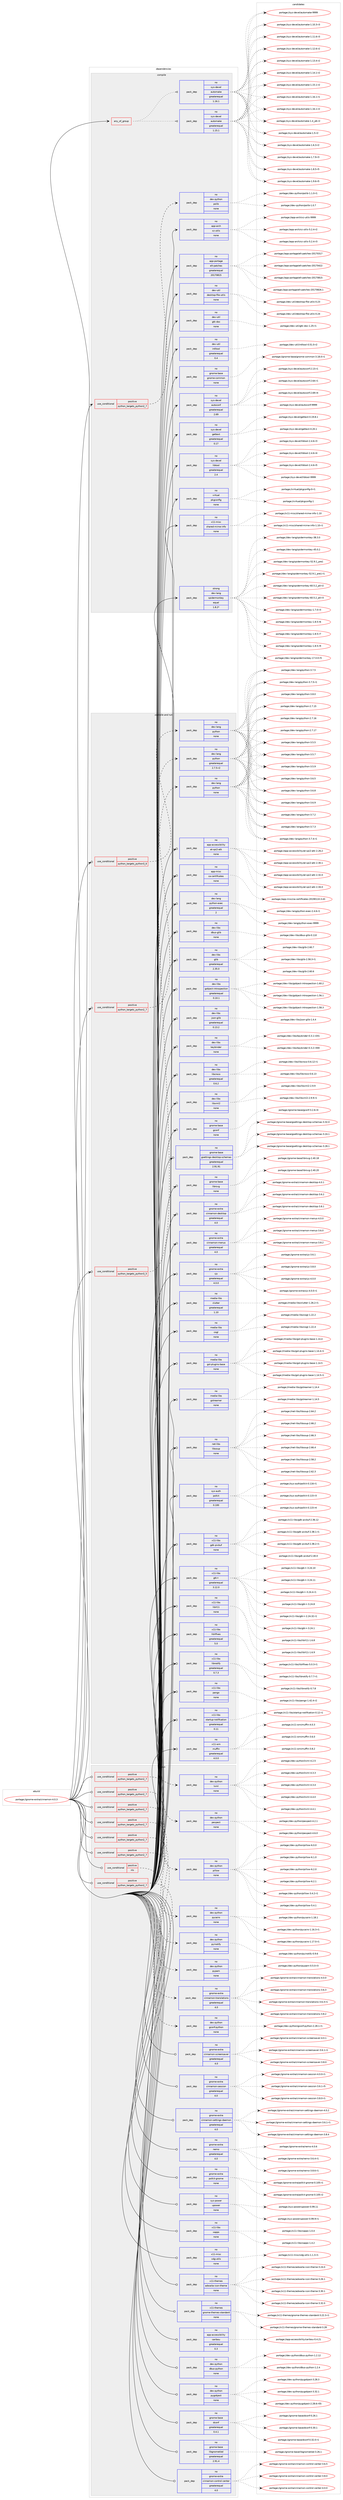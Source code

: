 digraph prolog {

# *************
# Graph options
# *************

newrank=true;
concentrate=true;
compound=true;
graph [rankdir=LR,fontname=Helvetica,fontsize=10,ranksep=1.5];#, ranksep=2.5, nodesep=0.2];
edge  [arrowhead=vee];
node  [fontname=Helvetica,fontsize=10];

# **********
# The ebuild
# **********

subgraph cluster_leftcol {
color=gray;
rank=same;
label=<<i>ebuild</i>>;
id [label="portage://gnome-extra/cinnamon-4.0.3", color=red, width=4, href="../gnome-extra/cinnamon-4.0.3.svg"];
}

# ****************
# The dependencies
# ****************

subgraph cluster_midcol {
color=gray;
label=<<i>dependencies</i>>;
subgraph cluster_compile {
fillcolor="#eeeeee";
style=filled;
label=<<i>compile</i>>;
subgraph any3996 {
dependency279980 [label=<<TABLE BORDER="0" CELLBORDER="1" CELLSPACING="0" CELLPADDING="4"><TR><TD CELLPADDING="10">any_of_group</TD></TR></TABLE>>, shape=none, color=red];subgraph pack201637 {
dependency279981 [label=<<TABLE BORDER="0" CELLBORDER="1" CELLSPACING="0" CELLPADDING="4" WIDTH="220"><TR><TD ROWSPAN="6" CELLPADDING="30">pack_dep</TD></TR><TR><TD WIDTH="110">no</TD></TR><TR><TD>sys-devel</TD></TR><TR><TD>automake</TD></TR><TR><TD>greaterequal</TD></TR><TR><TD>1.16.1</TD></TR></TABLE>>, shape=none, color=blue];
}
dependency279980:e -> dependency279981:w [weight=20,style="dotted",arrowhead="oinv"];
subgraph pack201638 {
dependency279982 [label=<<TABLE BORDER="0" CELLBORDER="1" CELLSPACING="0" CELLPADDING="4" WIDTH="220"><TR><TD ROWSPAN="6" CELLPADDING="30">pack_dep</TD></TR><TR><TD WIDTH="110">no</TD></TR><TR><TD>sys-devel</TD></TR><TR><TD>automake</TD></TR><TR><TD>greaterequal</TD></TR><TR><TD>1.15.1</TD></TR></TABLE>>, shape=none, color=blue];
}
dependency279980:e -> dependency279982:w [weight=20,style="dotted",arrowhead="oinv"];
}
id:e -> dependency279980:w [weight=20,style="solid",arrowhead="vee"];
subgraph cond74258 {
dependency279983 [label=<<TABLE BORDER="0" CELLBORDER="1" CELLSPACING="0" CELLPADDING="4"><TR><TD ROWSPAN="3" CELLPADDING="10">use_conditional</TD></TR><TR><TD>positive</TD></TR><TR><TD>python_targets_python2_7</TD></TR></TABLE>>, shape=none, color=red];
subgraph pack201639 {
dependency279984 [label=<<TABLE BORDER="0" CELLBORDER="1" CELLSPACING="0" CELLPADDING="4" WIDTH="220"><TR><TD ROWSPAN="6" CELLPADDING="30">pack_dep</TD></TR><TR><TD WIDTH="110">no</TD></TR><TR><TD>dev-python</TD></TR><TR><TD>polib</TD></TR><TR><TD>none</TD></TR><TR><TD></TD></TR></TABLE>>, shape=none, color=blue];
}
dependency279983:e -> dependency279984:w [weight=20,style="dashed",arrowhead="vee"];
}
id:e -> dependency279983:w [weight=20,style="solid",arrowhead="vee"];
subgraph pack201640 {
dependency279985 [label=<<TABLE BORDER="0" CELLBORDER="1" CELLSPACING="0" CELLPADDING="4" WIDTH="220"><TR><TD ROWSPAN="6" CELLPADDING="30">pack_dep</TD></TR><TR><TD WIDTH="110">no</TD></TR><TR><TD>app-arch</TD></TR><TR><TD>xz-utils</TD></TR><TR><TD>none</TD></TR><TR><TD></TD></TR></TABLE>>, shape=none, color=blue];
}
id:e -> dependency279985:w [weight=20,style="solid",arrowhead="vee"];
subgraph pack201641 {
dependency279986 [label=<<TABLE BORDER="0" CELLBORDER="1" CELLSPACING="0" CELLPADDING="4" WIDTH="220"><TR><TD ROWSPAN="6" CELLPADDING="30">pack_dep</TD></TR><TR><TD WIDTH="110">no</TD></TR><TR><TD>app-portage</TD></TR><TR><TD>elt-patches</TD></TR><TR><TD>greaterequal</TD></TR><TR><TD>20170815</TD></TR></TABLE>>, shape=none, color=blue];
}
id:e -> dependency279986:w [weight=20,style="solid",arrowhead="vee"];
subgraph pack201642 {
dependency279987 [label=<<TABLE BORDER="0" CELLBORDER="1" CELLSPACING="0" CELLPADDING="4" WIDTH="220"><TR><TD ROWSPAN="6" CELLPADDING="30">pack_dep</TD></TR><TR><TD WIDTH="110">no</TD></TR><TR><TD>dev-util</TD></TR><TR><TD>desktop-file-utils</TD></TR><TR><TD>none</TD></TR><TR><TD></TD></TR></TABLE>>, shape=none, color=blue];
}
id:e -> dependency279987:w [weight=20,style="solid",arrowhead="vee"];
subgraph pack201643 {
dependency279988 [label=<<TABLE BORDER="0" CELLBORDER="1" CELLSPACING="0" CELLPADDING="4" WIDTH="220"><TR><TD ROWSPAN="6" CELLPADDING="30">pack_dep</TD></TR><TR><TD WIDTH="110">no</TD></TR><TR><TD>dev-util</TD></TR><TR><TD>gtk-doc</TD></TR><TR><TD>none</TD></TR><TR><TD></TD></TR></TABLE>>, shape=none, color=blue];
}
id:e -> dependency279988:w [weight=20,style="solid",arrowhead="vee"];
subgraph pack201644 {
dependency279989 [label=<<TABLE BORDER="0" CELLBORDER="1" CELLSPACING="0" CELLPADDING="4" WIDTH="220"><TR><TD ROWSPAN="6" CELLPADDING="30">pack_dep</TD></TR><TR><TD WIDTH="110">no</TD></TR><TR><TD>dev-util</TD></TR><TR><TD>intltool</TD></TR><TR><TD>greaterequal</TD></TR><TR><TD>0.4</TD></TR></TABLE>>, shape=none, color=blue];
}
id:e -> dependency279989:w [weight=20,style="solid",arrowhead="vee"];
subgraph pack201645 {
dependency279990 [label=<<TABLE BORDER="0" CELLBORDER="1" CELLSPACING="0" CELLPADDING="4" WIDTH="220"><TR><TD ROWSPAN="6" CELLPADDING="30">pack_dep</TD></TR><TR><TD WIDTH="110">no</TD></TR><TR><TD>gnome-base</TD></TR><TR><TD>gnome-common</TD></TR><TR><TD>none</TD></TR><TR><TD></TD></TR></TABLE>>, shape=none, color=blue];
}
id:e -> dependency279990:w [weight=20,style="solid",arrowhead="vee"];
subgraph pack201646 {
dependency279991 [label=<<TABLE BORDER="0" CELLBORDER="1" CELLSPACING="0" CELLPADDING="4" WIDTH="220"><TR><TD ROWSPAN="6" CELLPADDING="30">pack_dep</TD></TR><TR><TD WIDTH="110">no</TD></TR><TR><TD>sys-devel</TD></TR><TR><TD>autoconf</TD></TR><TR><TD>greaterequal</TD></TR><TR><TD>2.69</TD></TR></TABLE>>, shape=none, color=blue];
}
id:e -> dependency279991:w [weight=20,style="solid",arrowhead="vee"];
subgraph pack201647 {
dependency279992 [label=<<TABLE BORDER="0" CELLBORDER="1" CELLSPACING="0" CELLPADDING="4" WIDTH="220"><TR><TD ROWSPAN="6" CELLPADDING="30">pack_dep</TD></TR><TR><TD WIDTH="110">no</TD></TR><TR><TD>sys-devel</TD></TR><TR><TD>gettext</TD></TR><TR><TD>greaterequal</TD></TR><TR><TD>0.17</TD></TR></TABLE>>, shape=none, color=blue];
}
id:e -> dependency279992:w [weight=20,style="solid",arrowhead="vee"];
subgraph pack201648 {
dependency279993 [label=<<TABLE BORDER="0" CELLBORDER="1" CELLSPACING="0" CELLPADDING="4" WIDTH="220"><TR><TD ROWSPAN="6" CELLPADDING="30">pack_dep</TD></TR><TR><TD WIDTH="110">no</TD></TR><TR><TD>sys-devel</TD></TR><TR><TD>libtool</TD></TR><TR><TD>greaterequal</TD></TR><TR><TD>2.4</TD></TR></TABLE>>, shape=none, color=blue];
}
id:e -> dependency279993:w [weight=20,style="solid",arrowhead="vee"];
subgraph pack201649 {
dependency279994 [label=<<TABLE BORDER="0" CELLBORDER="1" CELLSPACING="0" CELLPADDING="4" WIDTH="220"><TR><TD ROWSPAN="6" CELLPADDING="30">pack_dep</TD></TR><TR><TD WIDTH="110">no</TD></TR><TR><TD>virtual</TD></TR><TR><TD>pkgconfig</TD></TR><TR><TD>none</TD></TR><TR><TD></TD></TR></TABLE>>, shape=none, color=blue];
}
id:e -> dependency279994:w [weight=20,style="solid",arrowhead="vee"];
subgraph pack201650 {
dependency279995 [label=<<TABLE BORDER="0" CELLBORDER="1" CELLSPACING="0" CELLPADDING="4" WIDTH="220"><TR><TD ROWSPAN="6" CELLPADDING="30">pack_dep</TD></TR><TR><TD WIDTH="110">no</TD></TR><TR><TD>x11-misc</TD></TR><TR><TD>shared-mime-info</TD></TR><TR><TD>none</TD></TR><TR><TD></TD></TR></TABLE>>, shape=none, color=blue];
}
id:e -> dependency279995:w [weight=20,style="solid",arrowhead="vee"];
subgraph pack201651 {
dependency279996 [label=<<TABLE BORDER="0" CELLBORDER="1" CELLSPACING="0" CELLPADDING="4" WIDTH="220"><TR><TD ROWSPAN="6" CELLPADDING="30">pack_dep</TD></TR><TR><TD WIDTH="110">strong</TD></TR><TR><TD>dev-lang</TD></TR><TR><TD>spidermonkey</TD></TR><TR><TD>equal</TD></TR><TR><TD>1.8.2*</TD></TR></TABLE>>, shape=none, color=blue];
}
id:e -> dependency279996:w [weight=20,style="solid",arrowhead="vee"];
}
subgraph cluster_compileandrun {
fillcolor="#eeeeee";
style=filled;
label=<<i>compile and run</i>>;
subgraph cond74259 {
dependency279997 [label=<<TABLE BORDER="0" CELLBORDER="1" CELLSPACING="0" CELLPADDING="4"><TR><TD ROWSPAN="3" CELLPADDING="10">use_conditional</TD></TR><TR><TD>positive</TD></TR><TR><TD>python_targets_python2_7</TD></TR></TABLE>>, shape=none, color=red];
subgraph pack201652 {
dependency279998 [label=<<TABLE BORDER="0" CELLBORDER="1" CELLSPACING="0" CELLPADDING="4" WIDTH="220"><TR><TD ROWSPAN="6" CELLPADDING="30">pack_dep</TD></TR><TR><TD WIDTH="110">no</TD></TR><TR><TD>dev-lang</TD></TR><TR><TD>python</TD></TR><TR><TD>greaterequal</TD></TR><TR><TD>2.7.5-r2</TD></TR></TABLE>>, shape=none, color=blue];
}
dependency279997:e -> dependency279998:w [weight=20,style="dashed",arrowhead="vee"];
}
id:e -> dependency279997:w [weight=20,style="solid",arrowhead="odotvee"];
subgraph cond74260 {
dependency279999 [label=<<TABLE BORDER="0" CELLBORDER="1" CELLSPACING="0" CELLPADDING="4"><TR><TD ROWSPAN="3" CELLPADDING="10">use_conditional</TD></TR><TR><TD>positive</TD></TR><TR><TD>python_targets_python3_5</TD></TR></TABLE>>, shape=none, color=red];
subgraph pack201653 {
dependency280000 [label=<<TABLE BORDER="0" CELLBORDER="1" CELLSPACING="0" CELLPADDING="4" WIDTH="220"><TR><TD ROWSPAN="6" CELLPADDING="30">pack_dep</TD></TR><TR><TD WIDTH="110">no</TD></TR><TR><TD>dev-lang</TD></TR><TR><TD>python</TD></TR><TR><TD>none</TD></TR><TR><TD></TD></TR></TABLE>>, shape=none, color=blue];
}
dependency279999:e -> dependency280000:w [weight=20,style="dashed",arrowhead="vee"];
}
id:e -> dependency279999:w [weight=20,style="solid",arrowhead="odotvee"];
subgraph cond74261 {
dependency280001 [label=<<TABLE BORDER="0" CELLBORDER="1" CELLSPACING="0" CELLPADDING="4"><TR><TD ROWSPAN="3" CELLPADDING="10">use_conditional</TD></TR><TR><TD>positive</TD></TR><TR><TD>python_targets_python3_6</TD></TR></TABLE>>, shape=none, color=red];
subgraph pack201654 {
dependency280002 [label=<<TABLE BORDER="0" CELLBORDER="1" CELLSPACING="0" CELLPADDING="4" WIDTH="220"><TR><TD ROWSPAN="6" CELLPADDING="30">pack_dep</TD></TR><TR><TD WIDTH="110">no</TD></TR><TR><TD>dev-lang</TD></TR><TR><TD>python</TD></TR><TR><TD>none</TD></TR><TR><TD></TD></TR></TABLE>>, shape=none, color=blue];
}
dependency280001:e -> dependency280002:w [weight=20,style="dashed",arrowhead="vee"];
}
id:e -> dependency280001:w [weight=20,style="solid",arrowhead="odotvee"];
subgraph pack201655 {
dependency280003 [label=<<TABLE BORDER="0" CELLBORDER="1" CELLSPACING="0" CELLPADDING="4" WIDTH="220"><TR><TD ROWSPAN="6" CELLPADDING="30">pack_dep</TD></TR><TR><TD WIDTH="110">no</TD></TR><TR><TD>app-accessibility</TD></TR><TR><TD>at-spi2-atk</TD></TR><TR><TD>none</TD></TR><TR><TD></TD></TR></TABLE>>, shape=none, color=blue];
}
id:e -> dependency280003:w [weight=20,style="solid",arrowhead="odotvee"];
subgraph pack201656 {
dependency280004 [label=<<TABLE BORDER="0" CELLBORDER="1" CELLSPACING="0" CELLPADDING="4" WIDTH="220"><TR><TD ROWSPAN="6" CELLPADDING="30">pack_dep</TD></TR><TR><TD WIDTH="110">no</TD></TR><TR><TD>app-misc</TD></TR><TR><TD>ca-certificates</TD></TR><TR><TD>none</TD></TR><TR><TD></TD></TR></TABLE>>, shape=none, color=blue];
}
id:e -> dependency280004:w [weight=20,style="solid",arrowhead="odotvee"];
subgraph pack201657 {
dependency280005 [label=<<TABLE BORDER="0" CELLBORDER="1" CELLSPACING="0" CELLPADDING="4" WIDTH="220"><TR><TD ROWSPAN="6" CELLPADDING="30">pack_dep</TD></TR><TR><TD WIDTH="110">no</TD></TR><TR><TD>dev-lang</TD></TR><TR><TD>python-exec</TD></TR><TR><TD>greaterequal</TD></TR><TR><TD>2</TD></TR></TABLE>>, shape=none, color=blue];
}
id:e -> dependency280005:w [weight=20,style="solid",arrowhead="odotvee"];
subgraph pack201658 {
dependency280006 [label=<<TABLE BORDER="0" CELLBORDER="1" CELLSPACING="0" CELLPADDING="4" WIDTH="220"><TR><TD ROWSPAN="6" CELLPADDING="30">pack_dep</TD></TR><TR><TD WIDTH="110">no</TD></TR><TR><TD>dev-libs</TD></TR><TR><TD>dbus-glib</TD></TR><TR><TD>none</TD></TR><TR><TD></TD></TR></TABLE>>, shape=none, color=blue];
}
id:e -> dependency280006:w [weight=20,style="solid",arrowhead="odotvee"];
subgraph pack201659 {
dependency280007 [label=<<TABLE BORDER="0" CELLBORDER="1" CELLSPACING="0" CELLPADDING="4" WIDTH="220"><TR><TD ROWSPAN="6" CELLPADDING="30">pack_dep</TD></TR><TR><TD WIDTH="110">no</TD></TR><TR><TD>dev-libs</TD></TR><TR><TD>glib</TD></TR><TR><TD>greaterequal</TD></TR><TR><TD>2.35.0</TD></TR></TABLE>>, shape=none, color=blue];
}
id:e -> dependency280007:w [weight=20,style="solid",arrowhead="odotvee"];
subgraph pack201660 {
dependency280008 [label=<<TABLE BORDER="0" CELLBORDER="1" CELLSPACING="0" CELLPADDING="4" WIDTH="220"><TR><TD ROWSPAN="6" CELLPADDING="30">pack_dep</TD></TR><TR><TD WIDTH="110">no</TD></TR><TR><TD>dev-libs</TD></TR><TR><TD>gobject-introspection</TD></TR><TR><TD>greaterequal</TD></TR><TR><TD>0.10.1</TD></TR></TABLE>>, shape=none, color=blue];
}
id:e -> dependency280008:w [weight=20,style="solid",arrowhead="odotvee"];
subgraph pack201661 {
dependency280009 [label=<<TABLE BORDER="0" CELLBORDER="1" CELLSPACING="0" CELLPADDING="4" WIDTH="220"><TR><TD ROWSPAN="6" CELLPADDING="30">pack_dep</TD></TR><TR><TD WIDTH="110">no</TD></TR><TR><TD>dev-libs</TD></TR><TR><TD>json-glib</TD></TR><TR><TD>greaterequal</TD></TR><TR><TD>0.13.2</TD></TR></TABLE>>, shape=none, color=blue];
}
id:e -> dependency280009:w [weight=20,style="solid",arrowhead="odotvee"];
subgraph pack201662 {
dependency280010 [label=<<TABLE BORDER="0" CELLBORDER="1" CELLSPACING="0" CELLPADDING="4" WIDTH="220"><TR><TD ROWSPAN="6" CELLPADDING="30">pack_dep</TD></TR><TR><TD WIDTH="110">no</TD></TR><TR><TD>dev-libs</TD></TR><TR><TD>keybinder</TD></TR><TR><TD>none</TD></TR><TR><TD></TD></TR></TABLE>>, shape=none, color=blue];
}
id:e -> dependency280010:w [weight=20,style="solid",arrowhead="odotvee"];
subgraph pack201663 {
dependency280011 [label=<<TABLE BORDER="0" CELLBORDER="1" CELLSPACING="0" CELLPADDING="4" WIDTH="220"><TR><TD ROWSPAN="6" CELLPADDING="30">pack_dep</TD></TR><TR><TD WIDTH="110">no</TD></TR><TR><TD>dev-libs</TD></TR><TR><TD>libcroco</TD></TR><TR><TD>greaterequal</TD></TR><TR><TD>0.6.2</TD></TR></TABLE>>, shape=none, color=blue];
}
id:e -> dependency280011:w [weight=20,style="solid",arrowhead="odotvee"];
subgraph pack201664 {
dependency280012 [label=<<TABLE BORDER="0" CELLBORDER="1" CELLSPACING="0" CELLPADDING="4" WIDTH="220"><TR><TD ROWSPAN="6" CELLPADDING="30">pack_dep</TD></TR><TR><TD WIDTH="110">no</TD></TR><TR><TD>dev-libs</TD></TR><TR><TD>libxml2</TD></TR><TR><TD>none</TD></TR><TR><TD></TD></TR></TABLE>>, shape=none, color=blue];
}
id:e -> dependency280012:w [weight=20,style="solid",arrowhead="odotvee"];
subgraph pack201665 {
dependency280013 [label=<<TABLE BORDER="0" CELLBORDER="1" CELLSPACING="0" CELLPADDING="4" WIDTH="220"><TR><TD ROWSPAN="6" CELLPADDING="30">pack_dep</TD></TR><TR><TD WIDTH="110">no</TD></TR><TR><TD>gnome-base</TD></TR><TR><TD>gconf</TD></TR><TR><TD>none</TD></TR><TR><TD></TD></TR></TABLE>>, shape=none, color=blue];
}
id:e -> dependency280013:w [weight=20,style="solid",arrowhead="odotvee"];
subgraph pack201666 {
dependency280014 [label=<<TABLE BORDER="0" CELLBORDER="1" CELLSPACING="0" CELLPADDING="4" WIDTH="220"><TR><TD ROWSPAN="6" CELLPADDING="30">pack_dep</TD></TR><TR><TD WIDTH="110">no</TD></TR><TR><TD>gnome-base</TD></TR><TR><TD>gsettings-desktop-schemas</TD></TR><TR><TD>greaterequal</TD></TR><TR><TD>2.91.91</TD></TR></TABLE>>, shape=none, color=blue];
}
id:e -> dependency280014:w [weight=20,style="solid",arrowhead="odotvee"];
subgraph pack201667 {
dependency280015 [label=<<TABLE BORDER="0" CELLBORDER="1" CELLSPACING="0" CELLPADDING="4" WIDTH="220"><TR><TD ROWSPAN="6" CELLPADDING="30">pack_dep</TD></TR><TR><TD WIDTH="110">no</TD></TR><TR><TD>gnome-base</TD></TR><TR><TD>librsvg</TD></TR><TR><TD>none</TD></TR><TR><TD></TD></TR></TABLE>>, shape=none, color=blue];
}
id:e -> dependency280015:w [weight=20,style="solid",arrowhead="odotvee"];
subgraph pack201668 {
dependency280016 [label=<<TABLE BORDER="0" CELLBORDER="1" CELLSPACING="0" CELLPADDING="4" WIDTH="220"><TR><TD ROWSPAN="6" CELLPADDING="30">pack_dep</TD></TR><TR><TD WIDTH="110">no</TD></TR><TR><TD>gnome-extra</TD></TR><TR><TD>cinnamon-desktop</TD></TR><TR><TD>greaterequal</TD></TR><TR><TD>4.0</TD></TR></TABLE>>, shape=none, color=blue];
}
id:e -> dependency280016:w [weight=20,style="solid",arrowhead="odotvee"];
subgraph pack201669 {
dependency280017 [label=<<TABLE BORDER="0" CELLBORDER="1" CELLSPACING="0" CELLPADDING="4" WIDTH="220"><TR><TD ROWSPAN="6" CELLPADDING="30">pack_dep</TD></TR><TR><TD WIDTH="110">no</TD></TR><TR><TD>gnome-extra</TD></TR><TR><TD>cinnamon-menus</TD></TR><TR><TD>greaterequal</TD></TR><TR><TD>4.0</TD></TR></TABLE>>, shape=none, color=blue];
}
id:e -> dependency280017:w [weight=20,style="solid",arrowhead="odotvee"];
subgraph pack201670 {
dependency280018 [label=<<TABLE BORDER="0" CELLBORDER="1" CELLSPACING="0" CELLPADDING="4" WIDTH="220"><TR><TD ROWSPAN="6" CELLPADDING="30">pack_dep</TD></TR><TR><TD WIDTH="110">no</TD></TR><TR><TD>gnome-extra</TD></TR><TR><TD>cjs</TD></TR><TR><TD>greaterequal</TD></TR><TR><TD>4.0.0</TD></TR></TABLE>>, shape=none, color=blue];
}
id:e -> dependency280018:w [weight=20,style="solid",arrowhead="odotvee"];
subgraph pack201671 {
dependency280019 [label=<<TABLE BORDER="0" CELLBORDER="1" CELLSPACING="0" CELLPADDING="4" WIDTH="220"><TR><TD ROWSPAN="6" CELLPADDING="30">pack_dep</TD></TR><TR><TD WIDTH="110">no</TD></TR><TR><TD>media-libs</TD></TR><TR><TD>clutter</TD></TR><TR><TD>greaterequal</TD></TR><TR><TD>1.10</TD></TR></TABLE>>, shape=none, color=blue];
}
id:e -> dependency280019:w [weight=20,style="solid",arrowhead="odotvee"];
subgraph pack201672 {
dependency280020 [label=<<TABLE BORDER="0" CELLBORDER="1" CELLSPACING="0" CELLPADDING="4" WIDTH="220"><TR><TD ROWSPAN="6" CELLPADDING="30">pack_dep</TD></TR><TR><TD WIDTH="110">no</TD></TR><TR><TD>media-libs</TD></TR><TR><TD>cogl</TD></TR><TR><TD>none</TD></TR><TR><TD></TD></TR></TABLE>>, shape=none, color=blue];
}
id:e -> dependency280020:w [weight=20,style="solid",arrowhead="odotvee"];
subgraph pack201673 {
dependency280021 [label=<<TABLE BORDER="0" CELLBORDER="1" CELLSPACING="0" CELLPADDING="4" WIDTH="220"><TR><TD ROWSPAN="6" CELLPADDING="30">pack_dep</TD></TR><TR><TD WIDTH="110">no</TD></TR><TR><TD>media-libs</TD></TR><TR><TD>gst-plugins-base</TD></TR><TR><TD>none</TD></TR><TR><TD></TD></TR></TABLE>>, shape=none, color=blue];
}
id:e -> dependency280021:w [weight=20,style="solid",arrowhead="odotvee"];
subgraph pack201674 {
dependency280022 [label=<<TABLE BORDER="0" CELLBORDER="1" CELLSPACING="0" CELLPADDING="4" WIDTH="220"><TR><TD ROWSPAN="6" CELLPADDING="30">pack_dep</TD></TR><TR><TD WIDTH="110">no</TD></TR><TR><TD>media-libs</TD></TR><TR><TD>gstreamer</TD></TR><TR><TD>none</TD></TR><TR><TD></TD></TR></TABLE>>, shape=none, color=blue];
}
id:e -> dependency280022:w [weight=20,style="solid",arrowhead="odotvee"];
subgraph pack201675 {
dependency280023 [label=<<TABLE BORDER="0" CELLBORDER="1" CELLSPACING="0" CELLPADDING="4" WIDTH="220"><TR><TD ROWSPAN="6" CELLPADDING="30">pack_dep</TD></TR><TR><TD WIDTH="110">no</TD></TR><TR><TD>net-libs</TD></TR><TR><TD>libsoup</TD></TR><TR><TD>none</TD></TR><TR><TD></TD></TR></TABLE>>, shape=none, color=blue];
}
id:e -> dependency280023:w [weight=20,style="solid",arrowhead="odotvee"];
subgraph pack201676 {
dependency280024 [label=<<TABLE BORDER="0" CELLBORDER="1" CELLSPACING="0" CELLPADDING="4" WIDTH="220"><TR><TD ROWSPAN="6" CELLPADDING="30">pack_dep</TD></TR><TR><TD WIDTH="110">no</TD></TR><TR><TD>sys-auth</TD></TR><TR><TD>polkit</TD></TR><TR><TD>greaterequal</TD></TR><TR><TD>0.100</TD></TR></TABLE>>, shape=none, color=blue];
}
id:e -> dependency280024:w [weight=20,style="solid",arrowhead="odotvee"];
subgraph pack201677 {
dependency280025 [label=<<TABLE BORDER="0" CELLBORDER="1" CELLSPACING="0" CELLPADDING="4" WIDTH="220"><TR><TD ROWSPAN="6" CELLPADDING="30">pack_dep</TD></TR><TR><TD WIDTH="110">no</TD></TR><TR><TD>x11-libs</TD></TR><TR><TD>gdk-pixbuf</TD></TR><TR><TD>none</TD></TR><TR><TD></TD></TR></TABLE>>, shape=none, color=blue];
}
id:e -> dependency280025:w [weight=20,style="solid",arrowhead="odotvee"];
subgraph pack201678 {
dependency280026 [label=<<TABLE BORDER="0" CELLBORDER="1" CELLSPACING="0" CELLPADDING="4" WIDTH="220"><TR><TD ROWSPAN="6" CELLPADDING="30">pack_dep</TD></TR><TR><TD WIDTH="110">no</TD></TR><TR><TD>x11-libs</TD></TR><TR><TD>gtk+</TD></TR><TR><TD>greaterequal</TD></TR><TR><TD>3.12.0</TD></TR></TABLE>>, shape=none, color=blue];
}
id:e -> dependency280026:w [weight=20,style="solid",arrowhead="odotvee"];
subgraph pack201679 {
dependency280027 [label=<<TABLE BORDER="0" CELLBORDER="1" CELLSPACING="0" CELLPADDING="4" WIDTH="220"><TR><TD ROWSPAN="6" CELLPADDING="30">pack_dep</TD></TR><TR><TD WIDTH="110">no</TD></TR><TR><TD>x11-libs</TD></TR><TR><TD>libX11</TD></TR><TR><TD>none</TD></TR><TR><TD></TD></TR></TABLE>>, shape=none, color=blue];
}
id:e -> dependency280027:w [weight=20,style="solid",arrowhead="odotvee"];
subgraph pack201680 {
dependency280028 [label=<<TABLE BORDER="0" CELLBORDER="1" CELLSPACING="0" CELLPADDING="4" WIDTH="220"><TR><TD ROWSPAN="6" CELLPADDING="30">pack_dep</TD></TR><TR><TD WIDTH="110">no</TD></TR><TR><TD>x11-libs</TD></TR><TR><TD>libXfixes</TD></TR><TR><TD>greaterequal</TD></TR><TR><TD>5.0</TD></TR></TABLE>>, shape=none, color=blue];
}
id:e -> dependency280028:w [weight=20,style="solid",arrowhead="odotvee"];
subgraph pack201681 {
dependency280029 [label=<<TABLE BORDER="0" CELLBORDER="1" CELLSPACING="0" CELLPADDING="4" WIDTH="220"><TR><TD ROWSPAN="6" CELLPADDING="30">pack_dep</TD></TR><TR><TD WIDTH="110">no</TD></TR><TR><TD>x11-libs</TD></TR><TR><TD>libnotify</TD></TR><TR><TD>greaterequal</TD></TR><TR><TD>0.7.3</TD></TR></TABLE>>, shape=none, color=blue];
}
id:e -> dependency280029:w [weight=20,style="solid",arrowhead="odotvee"];
subgraph pack201682 {
dependency280030 [label=<<TABLE BORDER="0" CELLBORDER="1" CELLSPACING="0" CELLPADDING="4" WIDTH="220"><TR><TD ROWSPAN="6" CELLPADDING="30">pack_dep</TD></TR><TR><TD WIDTH="110">no</TD></TR><TR><TD>x11-libs</TD></TR><TR><TD>pango</TD></TR><TR><TD>none</TD></TR><TR><TD></TD></TR></TABLE>>, shape=none, color=blue];
}
id:e -> dependency280030:w [weight=20,style="solid",arrowhead="odotvee"];
subgraph pack201683 {
dependency280031 [label=<<TABLE BORDER="0" CELLBORDER="1" CELLSPACING="0" CELLPADDING="4" WIDTH="220"><TR><TD ROWSPAN="6" CELLPADDING="30">pack_dep</TD></TR><TR><TD WIDTH="110">no</TD></TR><TR><TD>x11-libs</TD></TR><TR><TD>startup-notification</TD></TR><TR><TD>greaterequal</TD></TR><TR><TD>0.11</TD></TR></TABLE>>, shape=none, color=blue];
}
id:e -> dependency280031:w [weight=20,style="solid",arrowhead="odotvee"];
subgraph pack201684 {
dependency280032 [label=<<TABLE BORDER="0" CELLBORDER="1" CELLSPACING="0" CELLPADDING="4" WIDTH="220"><TR><TD ROWSPAN="6" CELLPADDING="30">pack_dep</TD></TR><TR><TD WIDTH="110">no</TD></TR><TR><TD>x11-wm</TD></TR><TR><TD>muffin</TD></TR><TR><TD>greaterequal</TD></TR><TR><TD>4.0.0</TD></TR></TABLE>>, shape=none, color=blue];
}
id:e -> dependency280032:w [weight=20,style="solid",arrowhead="odotvee"];
}
subgraph cluster_run {
fillcolor="#eeeeee";
style=filled;
label=<<i>run</i>>;
subgraph cond74262 {
dependency280033 [label=<<TABLE BORDER="0" CELLBORDER="1" CELLSPACING="0" CELLPADDING="4"><TR><TD ROWSPAN="3" CELLPADDING="10">use_conditional</TD></TR><TR><TD>positive</TD></TR><TR><TD>nls</TD></TR></TABLE>>, shape=none, color=red];
subgraph pack201685 {
dependency280034 [label=<<TABLE BORDER="0" CELLBORDER="1" CELLSPACING="0" CELLPADDING="4" WIDTH="220"><TR><TD ROWSPAN="6" CELLPADDING="30">pack_dep</TD></TR><TR><TD WIDTH="110">no</TD></TR><TR><TD>gnome-extra</TD></TR><TR><TD>cinnamon-translations</TD></TR><TR><TD>greaterequal</TD></TR><TR><TD>4.0</TD></TR></TABLE>>, shape=none, color=blue];
}
dependency280033:e -> dependency280034:w [weight=20,style="dashed",arrowhead="vee"];
}
id:e -> dependency280033:w [weight=20,style="solid",arrowhead="odot"];
subgraph cond74263 {
dependency280035 [label=<<TABLE BORDER="0" CELLBORDER="1" CELLSPACING="0" CELLPADDING="4"><TR><TD ROWSPAN="3" CELLPADDING="10">use_conditional</TD></TR><TR><TD>positive</TD></TR><TR><TD>python_targets_python2_7</TD></TR></TABLE>>, shape=none, color=red];
subgraph pack201686 {
dependency280036 [label=<<TABLE BORDER="0" CELLBORDER="1" CELLSPACING="0" CELLPADDING="4" WIDTH="220"><TR><TD ROWSPAN="6" CELLPADDING="30">pack_dep</TD></TR><TR><TD WIDTH="110">no</TD></TR><TR><TD>dev-python</TD></TR><TR><TD>gconf-python</TD></TR><TR><TD>none</TD></TR><TR><TD></TD></TR></TABLE>>, shape=none, color=blue];
}
dependency280035:e -> dependency280036:w [weight=20,style="dashed",arrowhead="vee"];
}
id:e -> dependency280035:w [weight=20,style="solid",arrowhead="odot"];
subgraph cond74264 {
dependency280037 [label=<<TABLE BORDER="0" CELLBORDER="1" CELLSPACING="0" CELLPADDING="4"><TR><TD ROWSPAN="3" CELLPADDING="10">use_conditional</TD></TR><TR><TD>positive</TD></TR><TR><TD>python_targets_python2_7</TD></TR></TABLE>>, shape=none, color=red];
subgraph pack201687 {
dependency280038 [label=<<TABLE BORDER="0" CELLBORDER="1" CELLSPACING="0" CELLPADDING="4" WIDTH="220"><TR><TD ROWSPAN="6" CELLPADDING="30">pack_dep</TD></TR><TR><TD WIDTH="110">no</TD></TR><TR><TD>dev-python</TD></TR><TR><TD>lxml</TD></TR><TR><TD>none</TD></TR><TR><TD></TD></TR></TABLE>>, shape=none, color=blue];
}
dependency280037:e -> dependency280038:w [weight=20,style="dashed",arrowhead="vee"];
}
id:e -> dependency280037:w [weight=20,style="solid",arrowhead="odot"];
subgraph cond74265 {
dependency280039 [label=<<TABLE BORDER="0" CELLBORDER="1" CELLSPACING="0" CELLPADDING="4"><TR><TD ROWSPAN="3" CELLPADDING="10">use_conditional</TD></TR><TR><TD>positive</TD></TR><TR><TD>python_targets_python2_7</TD></TR></TABLE>>, shape=none, color=red];
subgraph pack201688 {
dependency280040 [label=<<TABLE BORDER="0" CELLBORDER="1" CELLSPACING="0" CELLPADDING="4" WIDTH="220"><TR><TD ROWSPAN="6" CELLPADDING="30">pack_dep</TD></TR><TR><TD WIDTH="110">no</TD></TR><TR><TD>dev-python</TD></TR><TR><TD>pexpect</TD></TR><TR><TD>none</TD></TR><TR><TD></TD></TR></TABLE>>, shape=none, color=blue];
}
dependency280039:e -> dependency280040:w [weight=20,style="dashed",arrowhead="vee"];
}
id:e -> dependency280039:w [weight=20,style="solid",arrowhead="odot"];
subgraph cond74266 {
dependency280041 [label=<<TABLE BORDER="0" CELLBORDER="1" CELLSPACING="0" CELLPADDING="4"><TR><TD ROWSPAN="3" CELLPADDING="10">use_conditional</TD></TR><TR><TD>positive</TD></TR><TR><TD>python_targets_python2_7</TD></TR></TABLE>>, shape=none, color=red];
subgraph pack201689 {
dependency280042 [label=<<TABLE BORDER="0" CELLBORDER="1" CELLSPACING="0" CELLPADDING="4" WIDTH="220"><TR><TD ROWSPAN="6" CELLPADDING="30">pack_dep</TD></TR><TR><TD WIDTH="110">no</TD></TR><TR><TD>dev-python</TD></TR><TR><TD>pillow</TD></TR><TR><TD>none</TD></TR><TR><TD></TD></TR></TABLE>>, shape=none, color=blue];
}
dependency280041:e -> dependency280042:w [weight=20,style="dashed",arrowhead="vee"];
}
id:e -> dependency280041:w [weight=20,style="solid",arrowhead="odot"];
subgraph cond74267 {
dependency280043 [label=<<TABLE BORDER="0" CELLBORDER="1" CELLSPACING="0" CELLPADDING="4"><TR><TD ROWSPAN="3" CELLPADDING="10">use_conditional</TD></TR><TR><TD>positive</TD></TR><TR><TD>python_targets_python2_7</TD></TR></TABLE>>, shape=none, color=red];
subgraph pack201690 {
dependency280044 [label=<<TABLE BORDER="0" CELLBORDER="1" CELLSPACING="0" CELLPADDING="4" WIDTH="220"><TR><TD ROWSPAN="6" CELLPADDING="30">pack_dep</TD></TR><TR><TD WIDTH="110">no</TD></TR><TR><TD>dev-python</TD></TR><TR><TD>pycairo</TD></TR><TR><TD>none</TD></TR><TR><TD></TD></TR></TABLE>>, shape=none, color=blue];
}
dependency280043:e -> dependency280044:w [weight=20,style="dashed",arrowhead="vee"];
}
id:e -> dependency280043:w [weight=20,style="solid",arrowhead="odot"];
subgraph cond74268 {
dependency280045 [label=<<TABLE BORDER="0" CELLBORDER="1" CELLSPACING="0" CELLPADDING="4"><TR><TD ROWSPAN="3" CELLPADDING="10">use_conditional</TD></TR><TR><TD>positive</TD></TR><TR><TD>python_targets_python2_7</TD></TR></TABLE>>, shape=none, color=red];
subgraph pack201691 {
dependency280046 [label=<<TABLE BORDER="0" CELLBORDER="1" CELLSPACING="0" CELLPADDING="4" WIDTH="220"><TR><TD ROWSPAN="6" CELLPADDING="30">pack_dep</TD></TR><TR><TD WIDTH="110">no</TD></TR><TR><TD>dev-python</TD></TR><TR><TD>pyinotify</TD></TR><TR><TD>none</TD></TR><TR><TD></TD></TR></TABLE>>, shape=none, color=blue];
}
dependency280045:e -> dependency280046:w [weight=20,style="dashed",arrowhead="vee"];
}
id:e -> dependency280045:w [weight=20,style="solid",arrowhead="odot"];
subgraph cond74269 {
dependency280047 [label=<<TABLE BORDER="0" CELLBORDER="1" CELLSPACING="0" CELLPADDING="4"><TR><TD ROWSPAN="3" CELLPADDING="10">use_conditional</TD></TR><TR><TD>positive</TD></TR><TR><TD>python_targets_python2_7</TD></TR></TABLE>>, shape=none, color=red];
subgraph pack201692 {
dependency280048 [label=<<TABLE BORDER="0" CELLBORDER="1" CELLSPACING="0" CELLPADDING="4" WIDTH="220"><TR><TD ROWSPAN="6" CELLPADDING="30">pack_dep</TD></TR><TR><TD WIDTH="110">no</TD></TR><TR><TD>dev-python</TD></TR><TR><TD>pypam</TD></TR><TR><TD>none</TD></TR><TR><TD></TD></TR></TABLE>>, shape=none, color=blue];
}
dependency280047:e -> dependency280048:w [weight=20,style="dashed",arrowhead="vee"];
}
id:e -> dependency280047:w [weight=20,style="solid",arrowhead="odot"];
subgraph pack201693 {
dependency280049 [label=<<TABLE BORDER="0" CELLBORDER="1" CELLSPACING="0" CELLPADDING="4" WIDTH="220"><TR><TD ROWSPAN="6" CELLPADDING="30">pack_dep</TD></TR><TR><TD WIDTH="110">no</TD></TR><TR><TD>app-accessibility</TD></TR><TR><TD>caribou</TD></TR><TR><TD>greaterequal</TD></TR><TR><TD>0.3</TD></TR></TABLE>>, shape=none, color=blue];
}
id:e -> dependency280049:w [weight=20,style="solid",arrowhead="odot"];
subgraph pack201694 {
dependency280050 [label=<<TABLE BORDER="0" CELLBORDER="1" CELLSPACING="0" CELLPADDING="4" WIDTH="220"><TR><TD ROWSPAN="6" CELLPADDING="30">pack_dep</TD></TR><TR><TD WIDTH="110">no</TD></TR><TR><TD>dev-python</TD></TR><TR><TD>dbus-python</TD></TR><TR><TD>none</TD></TR><TR><TD></TD></TR></TABLE>>, shape=none, color=blue];
}
id:e -> dependency280050:w [weight=20,style="solid",arrowhead="odot"];
subgraph pack201695 {
dependency280051 [label=<<TABLE BORDER="0" CELLBORDER="1" CELLSPACING="0" CELLPADDING="4" WIDTH="220"><TR><TD ROWSPAN="6" CELLPADDING="30">pack_dep</TD></TR><TR><TD WIDTH="110">no</TD></TR><TR><TD>dev-python</TD></TR><TR><TD>pygobject</TD></TR><TR><TD>none</TD></TR><TR><TD></TD></TR></TABLE>>, shape=none, color=blue];
}
id:e -> dependency280051:w [weight=20,style="solid",arrowhead="odot"];
subgraph pack201696 {
dependency280052 [label=<<TABLE BORDER="0" CELLBORDER="1" CELLSPACING="0" CELLPADDING="4" WIDTH="220"><TR><TD ROWSPAN="6" CELLPADDING="30">pack_dep</TD></TR><TR><TD WIDTH="110">no</TD></TR><TR><TD>gnome-base</TD></TR><TR><TD>dconf</TD></TR><TR><TD>greaterequal</TD></TR><TR><TD>0.4.1</TD></TR></TABLE>>, shape=none, color=blue];
}
id:e -> dependency280052:w [weight=20,style="solid",arrowhead="odot"];
subgraph pack201697 {
dependency280053 [label=<<TABLE BORDER="0" CELLBORDER="1" CELLSPACING="0" CELLPADDING="4" WIDTH="220"><TR><TD ROWSPAN="6" CELLPADDING="30">pack_dep</TD></TR><TR><TD WIDTH="110">no</TD></TR><TR><TD>gnome-base</TD></TR><TR><TD>libgnomekbd</TD></TR><TR><TD>greaterequal</TD></TR><TR><TD>2.91.4</TD></TR></TABLE>>, shape=none, color=blue];
}
id:e -> dependency280053:w [weight=20,style="solid",arrowhead="odot"];
subgraph pack201698 {
dependency280054 [label=<<TABLE BORDER="0" CELLBORDER="1" CELLSPACING="0" CELLPADDING="4" WIDTH="220"><TR><TD ROWSPAN="6" CELLPADDING="30">pack_dep</TD></TR><TR><TD WIDTH="110">no</TD></TR><TR><TD>gnome-extra</TD></TR><TR><TD>cinnamon-control-center</TD></TR><TR><TD>greaterequal</TD></TR><TR><TD>4.0</TD></TR></TABLE>>, shape=none, color=blue];
}
id:e -> dependency280054:w [weight=20,style="solid",arrowhead="odot"];
subgraph pack201699 {
dependency280055 [label=<<TABLE BORDER="0" CELLBORDER="1" CELLSPACING="0" CELLPADDING="4" WIDTH="220"><TR><TD ROWSPAN="6" CELLPADDING="30">pack_dep</TD></TR><TR><TD WIDTH="110">no</TD></TR><TR><TD>gnome-extra</TD></TR><TR><TD>cinnamon-screensaver</TD></TR><TR><TD>greaterequal</TD></TR><TR><TD>4.0</TD></TR></TABLE>>, shape=none, color=blue];
}
id:e -> dependency280055:w [weight=20,style="solid",arrowhead="odot"];
subgraph pack201700 {
dependency280056 [label=<<TABLE BORDER="0" CELLBORDER="1" CELLSPACING="0" CELLPADDING="4" WIDTH="220"><TR><TD ROWSPAN="6" CELLPADDING="30">pack_dep</TD></TR><TR><TD WIDTH="110">no</TD></TR><TR><TD>gnome-extra</TD></TR><TR><TD>cinnamon-session</TD></TR><TR><TD>greaterequal</TD></TR><TR><TD>4.0</TD></TR></TABLE>>, shape=none, color=blue];
}
id:e -> dependency280056:w [weight=20,style="solid",arrowhead="odot"];
subgraph pack201701 {
dependency280057 [label=<<TABLE BORDER="0" CELLBORDER="1" CELLSPACING="0" CELLPADDING="4" WIDTH="220"><TR><TD ROWSPAN="6" CELLPADDING="30">pack_dep</TD></TR><TR><TD WIDTH="110">no</TD></TR><TR><TD>gnome-extra</TD></TR><TR><TD>cinnamon-settings-daemon</TD></TR><TR><TD>greaterequal</TD></TR><TR><TD>4.0</TD></TR></TABLE>>, shape=none, color=blue];
}
id:e -> dependency280057:w [weight=20,style="solid",arrowhead="odot"];
subgraph pack201702 {
dependency280058 [label=<<TABLE BORDER="0" CELLBORDER="1" CELLSPACING="0" CELLPADDING="4" WIDTH="220"><TR><TD ROWSPAN="6" CELLPADDING="30">pack_dep</TD></TR><TR><TD WIDTH="110">no</TD></TR><TR><TD>gnome-extra</TD></TR><TR><TD>nemo</TD></TR><TR><TD>greaterequal</TD></TR><TR><TD>4.0</TD></TR></TABLE>>, shape=none, color=blue];
}
id:e -> dependency280058:w [weight=20,style="solid",arrowhead="odot"];
subgraph pack201703 {
dependency280059 [label=<<TABLE BORDER="0" CELLBORDER="1" CELLSPACING="0" CELLPADDING="4" WIDTH="220"><TR><TD ROWSPAN="6" CELLPADDING="30">pack_dep</TD></TR><TR><TD WIDTH="110">no</TD></TR><TR><TD>gnome-extra</TD></TR><TR><TD>polkit-gnome</TD></TR><TR><TD>none</TD></TR><TR><TD></TD></TR></TABLE>>, shape=none, color=blue];
}
id:e -> dependency280059:w [weight=20,style="solid",arrowhead="odot"];
subgraph pack201704 {
dependency280060 [label=<<TABLE BORDER="0" CELLBORDER="1" CELLSPACING="0" CELLPADDING="4" WIDTH="220"><TR><TD ROWSPAN="6" CELLPADDING="30">pack_dep</TD></TR><TR><TD WIDTH="110">no</TD></TR><TR><TD>sys-power</TD></TR><TR><TD>upower</TD></TR><TR><TD>none</TD></TR><TR><TD></TD></TR></TABLE>>, shape=none, color=blue];
}
id:e -> dependency280060:w [weight=20,style="solid",arrowhead="odot"];
subgraph pack201705 {
dependency280061 [label=<<TABLE BORDER="0" CELLBORDER="1" CELLSPACING="0" CELLPADDING="4" WIDTH="220"><TR><TD ROWSPAN="6" CELLPADDING="30">pack_dep</TD></TR><TR><TD WIDTH="110">no</TD></TR><TR><TD>x11-libs</TD></TR><TR><TD>xapps</TD></TR><TR><TD>none</TD></TR><TR><TD></TD></TR></TABLE>>, shape=none, color=blue];
}
id:e -> dependency280061:w [weight=20,style="solid",arrowhead="odot"];
subgraph pack201706 {
dependency280062 [label=<<TABLE BORDER="0" CELLBORDER="1" CELLSPACING="0" CELLPADDING="4" WIDTH="220"><TR><TD ROWSPAN="6" CELLPADDING="30">pack_dep</TD></TR><TR><TD WIDTH="110">no</TD></TR><TR><TD>x11-misc</TD></TR><TR><TD>xdg-utils</TD></TR><TR><TD>none</TD></TR><TR><TD></TD></TR></TABLE>>, shape=none, color=blue];
}
id:e -> dependency280062:w [weight=20,style="solid",arrowhead="odot"];
subgraph pack201707 {
dependency280063 [label=<<TABLE BORDER="0" CELLBORDER="1" CELLSPACING="0" CELLPADDING="4" WIDTH="220"><TR><TD ROWSPAN="6" CELLPADDING="30">pack_dep</TD></TR><TR><TD WIDTH="110">no</TD></TR><TR><TD>x11-themes</TD></TR><TR><TD>adwaita-icon-theme</TD></TR><TR><TD>none</TD></TR><TR><TD></TD></TR></TABLE>>, shape=none, color=blue];
}
id:e -> dependency280063:w [weight=20,style="solid",arrowhead="odot"];
subgraph pack201708 {
dependency280064 [label=<<TABLE BORDER="0" CELLBORDER="1" CELLSPACING="0" CELLPADDING="4" WIDTH="220"><TR><TD ROWSPAN="6" CELLPADDING="30">pack_dep</TD></TR><TR><TD WIDTH="110">no</TD></TR><TR><TD>x11-themes</TD></TR><TR><TD>gnome-themes-standard</TD></TR><TR><TD>none</TD></TR><TR><TD></TD></TR></TABLE>>, shape=none, color=blue];
}
id:e -> dependency280064:w [weight=20,style="solid",arrowhead="odot"];
}
}

# **************
# The candidates
# **************

subgraph cluster_choices {
rank=same;
color=gray;
label=<<i>candidates</i>>;

subgraph choice201637 {
color=black;
nodesep=1;
choiceportage11512111545100101118101108479711711611110997107101454946494846514511451 [label="portage://sys-devel/automake-1.10.3-r3", color=red, width=4,href="../sys-devel/automake-1.10.3-r3.svg"];
choiceportage11512111545100101118101108479711711611110997107101454946494946544511451 [label="portage://sys-devel/automake-1.11.6-r3", color=red, width=4,href="../sys-devel/automake-1.11.6-r3.svg"];
choiceportage11512111545100101118101108479711711611110997107101454946495046544511450 [label="portage://sys-devel/automake-1.12.6-r2", color=red, width=4,href="../sys-devel/automake-1.12.6-r2.svg"];
choiceportage11512111545100101118101108479711711611110997107101454946495146524511450 [label="portage://sys-devel/automake-1.13.4-r2", color=red, width=4,href="../sys-devel/automake-1.13.4-r2.svg"];
choiceportage11512111545100101118101108479711711611110997107101454946495246494511450 [label="portage://sys-devel/automake-1.14.1-r2", color=red, width=4,href="../sys-devel/automake-1.14.1-r2.svg"];
choiceportage11512111545100101118101108479711711611110997107101454946495346494511450 [label="portage://sys-devel/automake-1.15.1-r2", color=red, width=4,href="../sys-devel/automake-1.15.1-r2.svg"];
choiceportage11512111545100101118101108479711711611110997107101454946495446494511449 [label="portage://sys-devel/automake-1.16.1-r1", color=red, width=4,href="../sys-devel/automake-1.16.1-r1.svg"];
choiceportage11512111545100101118101108479711711611110997107101454946495446494511450 [label="portage://sys-devel/automake-1.16.1-r2", color=red, width=4,href="../sys-devel/automake-1.16.1-r2.svg"];
choiceportage115121115451001011181011084797117116111109971071014549465295112544511450 [label="portage://sys-devel/automake-1.4_p6-r2", color=red, width=4,href="../sys-devel/automake-1.4_p6-r2.svg"];
choiceportage11512111545100101118101108479711711611110997107101454946534511450 [label="portage://sys-devel/automake-1.5-r2", color=red, width=4,href="../sys-devel/automake-1.5-r2.svg"];
choiceportage115121115451001011181011084797117116111109971071014549465446514511450 [label="portage://sys-devel/automake-1.6.3-r2", color=red, width=4,href="../sys-devel/automake-1.6.3-r2.svg"];
choiceportage115121115451001011181011084797117116111109971071014549465546574511451 [label="portage://sys-devel/automake-1.7.9-r3", color=red, width=4,href="../sys-devel/automake-1.7.9-r3.svg"];
choiceportage115121115451001011181011084797117116111109971071014549465646534511453 [label="portage://sys-devel/automake-1.8.5-r5", color=red, width=4,href="../sys-devel/automake-1.8.5-r5.svg"];
choiceportage115121115451001011181011084797117116111109971071014549465746544511453 [label="portage://sys-devel/automake-1.9.6-r5", color=red, width=4,href="../sys-devel/automake-1.9.6-r5.svg"];
choiceportage115121115451001011181011084797117116111109971071014557575757 [label="portage://sys-devel/automake-9999", color=red, width=4,href="../sys-devel/automake-9999.svg"];
dependency279981:e -> choiceportage11512111545100101118101108479711711611110997107101454946494846514511451:w [style=dotted,weight="100"];
dependency279981:e -> choiceportage11512111545100101118101108479711711611110997107101454946494946544511451:w [style=dotted,weight="100"];
dependency279981:e -> choiceportage11512111545100101118101108479711711611110997107101454946495046544511450:w [style=dotted,weight="100"];
dependency279981:e -> choiceportage11512111545100101118101108479711711611110997107101454946495146524511450:w [style=dotted,weight="100"];
dependency279981:e -> choiceportage11512111545100101118101108479711711611110997107101454946495246494511450:w [style=dotted,weight="100"];
dependency279981:e -> choiceportage11512111545100101118101108479711711611110997107101454946495346494511450:w [style=dotted,weight="100"];
dependency279981:e -> choiceportage11512111545100101118101108479711711611110997107101454946495446494511449:w [style=dotted,weight="100"];
dependency279981:e -> choiceportage11512111545100101118101108479711711611110997107101454946495446494511450:w [style=dotted,weight="100"];
dependency279981:e -> choiceportage115121115451001011181011084797117116111109971071014549465295112544511450:w [style=dotted,weight="100"];
dependency279981:e -> choiceportage11512111545100101118101108479711711611110997107101454946534511450:w [style=dotted,weight="100"];
dependency279981:e -> choiceportage115121115451001011181011084797117116111109971071014549465446514511450:w [style=dotted,weight="100"];
dependency279981:e -> choiceportage115121115451001011181011084797117116111109971071014549465546574511451:w [style=dotted,weight="100"];
dependency279981:e -> choiceportage115121115451001011181011084797117116111109971071014549465646534511453:w [style=dotted,weight="100"];
dependency279981:e -> choiceportage115121115451001011181011084797117116111109971071014549465746544511453:w [style=dotted,weight="100"];
dependency279981:e -> choiceportage115121115451001011181011084797117116111109971071014557575757:w [style=dotted,weight="100"];
}
subgraph choice201638 {
color=black;
nodesep=1;
choiceportage11512111545100101118101108479711711611110997107101454946494846514511451 [label="portage://sys-devel/automake-1.10.3-r3", color=red, width=4,href="../sys-devel/automake-1.10.3-r3.svg"];
choiceportage11512111545100101118101108479711711611110997107101454946494946544511451 [label="portage://sys-devel/automake-1.11.6-r3", color=red, width=4,href="../sys-devel/automake-1.11.6-r3.svg"];
choiceportage11512111545100101118101108479711711611110997107101454946495046544511450 [label="portage://sys-devel/automake-1.12.6-r2", color=red, width=4,href="../sys-devel/automake-1.12.6-r2.svg"];
choiceportage11512111545100101118101108479711711611110997107101454946495146524511450 [label="portage://sys-devel/automake-1.13.4-r2", color=red, width=4,href="../sys-devel/automake-1.13.4-r2.svg"];
choiceportage11512111545100101118101108479711711611110997107101454946495246494511450 [label="portage://sys-devel/automake-1.14.1-r2", color=red, width=4,href="../sys-devel/automake-1.14.1-r2.svg"];
choiceportage11512111545100101118101108479711711611110997107101454946495346494511450 [label="portage://sys-devel/automake-1.15.1-r2", color=red, width=4,href="../sys-devel/automake-1.15.1-r2.svg"];
choiceportage11512111545100101118101108479711711611110997107101454946495446494511449 [label="portage://sys-devel/automake-1.16.1-r1", color=red, width=4,href="../sys-devel/automake-1.16.1-r1.svg"];
choiceportage11512111545100101118101108479711711611110997107101454946495446494511450 [label="portage://sys-devel/automake-1.16.1-r2", color=red, width=4,href="../sys-devel/automake-1.16.1-r2.svg"];
choiceportage115121115451001011181011084797117116111109971071014549465295112544511450 [label="portage://sys-devel/automake-1.4_p6-r2", color=red, width=4,href="../sys-devel/automake-1.4_p6-r2.svg"];
choiceportage11512111545100101118101108479711711611110997107101454946534511450 [label="portage://sys-devel/automake-1.5-r2", color=red, width=4,href="../sys-devel/automake-1.5-r2.svg"];
choiceportage115121115451001011181011084797117116111109971071014549465446514511450 [label="portage://sys-devel/automake-1.6.3-r2", color=red, width=4,href="../sys-devel/automake-1.6.3-r2.svg"];
choiceportage115121115451001011181011084797117116111109971071014549465546574511451 [label="portage://sys-devel/automake-1.7.9-r3", color=red, width=4,href="../sys-devel/automake-1.7.9-r3.svg"];
choiceportage115121115451001011181011084797117116111109971071014549465646534511453 [label="portage://sys-devel/automake-1.8.5-r5", color=red, width=4,href="../sys-devel/automake-1.8.5-r5.svg"];
choiceportage115121115451001011181011084797117116111109971071014549465746544511453 [label="portage://sys-devel/automake-1.9.6-r5", color=red, width=4,href="../sys-devel/automake-1.9.6-r5.svg"];
choiceportage115121115451001011181011084797117116111109971071014557575757 [label="portage://sys-devel/automake-9999", color=red, width=4,href="../sys-devel/automake-9999.svg"];
dependency279982:e -> choiceportage11512111545100101118101108479711711611110997107101454946494846514511451:w [style=dotted,weight="100"];
dependency279982:e -> choiceportage11512111545100101118101108479711711611110997107101454946494946544511451:w [style=dotted,weight="100"];
dependency279982:e -> choiceportage11512111545100101118101108479711711611110997107101454946495046544511450:w [style=dotted,weight="100"];
dependency279982:e -> choiceportage11512111545100101118101108479711711611110997107101454946495146524511450:w [style=dotted,weight="100"];
dependency279982:e -> choiceportage11512111545100101118101108479711711611110997107101454946495246494511450:w [style=dotted,weight="100"];
dependency279982:e -> choiceportage11512111545100101118101108479711711611110997107101454946495346494511450:w [style=dotted,weight="100"];
dependency279982:e -> choiceportage11512111545100101118101108479711711611110997107101454946495446494511449:w [style=dotted,weight="100"];
dependency279982:e -> choiceportage11512111545100101118101108479711711611110997107101454946495446494511450:w [style=dotted,weight="100"];
dependency279982:e -> choiceportage115121115451001011181011084797117116111109971071014549465295112544511450:w [style=dotted,weight="100"];
dependency279982:e -> choiceportage11512111545100101118101108479711711611110997107101454946534511450:w [style=dotted,weight="100"];
dependency279982:e -> choiceportage115121115451001011181011084797117116111109971071014549465446514511450:w [style=dotted,weight="100"];
dependency279982:e -> choiceportage115121115451001011181011084797117116111109971071014549465546574511451:w [style=dotted,weight="100"];
dependency279982:e -> choiceportage115121115451001011181011084797117116111109971071014549465646534511453:w [style=dotted,weight="100"];
dependency279982:e -> choiceportage115121115451001011181011084797117116111109971071014549465746544511453:w [style=dotted,weight="100"];
dependency279982:e -> choiceportage115121115451001011181011084797117116111109971071014557575757:w [style=dotted,weight="100"];
}
subgraph choice201639 {
color=black;
nodesep=1;
choiceportage100101118451121211161041111104711211110810598454946484655 [label="portage://dev-python/polib-1.0.7", color=red, width=4,href="../dev-python/polib-1.0.7.svg"];
choiceportage1001011184511212111610411111047112111108105984549464946484511449 [label="portage://dev-python/polib-1.1.0-r1", color=red, width=4,href="../dev-python/polib-1.1.0-r1.svg"];
dependency279984:e -> choiceportage100101118451121211161041111104711211110810598454946484655:w [style=dotted,weight="100"];
dependency279984:e -> choiceportage1001011184511212111610411111047112111108105984549464946484511449:w [style=dotted,weight="100"];
}
subgraph choice201640 {
color=black;
nodesep=1;
choiceportage9711211245971149910447120122451171161051081154553465046524511450 [label="portage://app-arch/xz-utils-5.2.4-r2", color=red, width=4,href="../app-arch/xz-utils-5.2.4-r2.svg"];
choiceportage9711211245971149910447120122451171161051081154553465046524511451 [label="portage://app-arch/xz-utils-5.2.4-r3", color=red, width=4,href="../app-arch/xz-utils-5.2.4-r3.svg"];
choiceportage9711211245971149910447120122451171161051081154557575757 [label="portage://app-arch/xz-utils-9999", color=red, width=4,href="../app-arch/xz-utils-9999.svg"];
dependency279985:e -> choiceportage9711211245971149910447120122451171161051081154553465046524511450:w [style=dotted,weight="100"];
dependency279985:e -> choiceportage9711211245971149910447120122451171161051081154553465046524511451:w [style=dotted,weight="100"];
dependency279985:e -> choiceportage9711211245971149910447120122451171161051081154557575757:w [style=dotted,weight="100"];
}
subgraph choice201641 {
color=black;
nodesep=1;
choiceportage97112112451121111141169710310147101108116451129711699104101115455048495548514955 [label="portage://app-portage/elt-patches-20170317", color=red, width=4,href="../app-portage/elt-patches-20170317.svg"];
choiceportage97112112451121111141169710310147101108116451129711699104101115455048495548525050 [label="portage://app-portage/elt-patches-20170422", color=red, width=4,href="../app-portage/elt-patches-20170422.svg"];
choiceportage97112112451121111141169710310147101108116451129711699104101115455048495548564953 [label="portage://app-portage/elt-patches-20170815", color=red, width=4,href="../app-portage/elt-patches-20170815.svg"];
choiceportage971121124511211111411697103101471011081164511297116991041011154550484955485650544649 [label="portage://app-portage/elt-patches-20170826.1", color=red, width=4,href="../app-portage/elt-patches-20170826.1.svg"];
dependency279986:e -> choiceportage97112112451121111141169710310147101108116451129711699104101115455048495548514955:w [style=dotted,weight="100"];
dependency279986:e -> choiceportage97112112451121111141169710310147101108116451129711699104101115455048495548525050:w [style=dotted,weight="100"];
dependency279986:e -> choiceportage97112112451121111141169710310147101108116451129711699104101115455048495548564953:w [style=dotted,weight="100"];
dependency279986:e -> choiceportage971121124511211111411697103101471011081164511297116991041011154550484955485650544649:w [style=dotted,weight="100"];
}
subgraph choice201642 {
color=black;
nodesep=1;
choiceportage100101118451171161051084710010111510711611111245102105108101451171161051081154548465051 [label="portage://dev-util/desktop-file-utils-0.23", color=red, width=4,href="../dev-util/desktop-file-utils-0.23.svg"];
choiceportage100101118451171161051084710010111510711611111245102105108101451171161051081154548465052 [label="portage://dev-util/desktop-file-utils-0.24", color=red, width=4,href="../dev-util/desktop-file-utils-0.24.svg"];
dependency279987:e -> choiceportage100101118451171161051084710010111510711611111245102105108101451171161051081154548465051:w [style=dotted,weight="100"];
dependency279987:e -> choiceportage100101118451171161051084710010111510711611111245102105108101451171161051081154548465052:w [style=dotted,weight="100"];
}
subgraph choice201643 {
color=black;
nodesep=1;
choiceportage1001011184511711610510847103116107451001119945494650534511449 [label="portage://dev-util/gtk-doc-1.25-r1", color=red, width=4,href="../dev-util/gtk-doc-1.25-r1.svg"];
dependency279988:e -> choiceportage1001011184511711610510847103116107451001119945494650534511449:w [style=dotted,weight="100"];
}
subgraph choice201644 {
color=black;
nodesep=1;
choiceportage1001011184511711610510847105110116108116111111108454846534946484511450 [label="portage://dev-util/intltool-0.51.0-r2", color=red, width=4,href="../dev-util/intltool-0.51.0-r2.svg"];
dependency279989:e -> choiceportage1001011184511711610510847105110116108116111111108454846534946484511450:w [style=dotted,weight="100"];
}
subgraph choice201645 {
color=black;
nodesep=1;
choiceportage103110111109101459897115101471031101111091014599111109109111110455146495646484511449 [label="portage://gnome-base/gnome-common-3.18.0-r1", color=red, width=4,href="../gnome-base/gnome-common-3.18.0-r1.svg"];
dependency279990:e -> choiceportage103110111109101459897115101471031101111091014599111109109111110455146495646484511449:w [style=dotted,weight="100"];
}
subgraph choice201646 {
color=black;
nodesep=1;
choiceportage1151211154510010111810110847971171161119911111010245504649514511449 [label="portage://sys-devel/autoconf-2.13-r1", color=red, width=4,href="../sys-devel/autoconf-2.13-r1.svg"];
choiceportage1151211154510010111810110847971171161119911111010245504654524511449 [label="portage://sys-devel/autoconf-2.64-r1", color=red, width=4,href="../sys-devel/autoconf-2.64-r1.svg"];
choiceportage1151211154510010111810110847971171161119911111010245504654574511452 [label="portage://sys-devel/autoconf-2.69-r4", color=red, width=4,href="../sys-devel/autoconf-2.69-r4.svg"];
choiceportage115121115451001011181011084797117116111991111101024557575757 [label="portage://sys-devel/autoconf-9999", color=red, width=4,href="../sys-devel/autoconf-9999.svg"];
dependency279991:e -> choiceportage1151211154510010111810110847971171161119911111010245504649514511449:w [style=dotted,weight="100"];
dependency279991:e -> choiceportage1151211154510010111810110847971171161119911111010245504654524511449:w [style=dotted,weight="100"];
dependency279991:e -> choiceportage1151211154510010111810110847971171161119911111010245504654574511452:w [style=dotted,weight="100"];
dependency279991:e -> choiceportage115121115451001011181011084797117116111991111101024557575757:w [style=dotted,weight="100"];
}
subgraph choice201647 {
color=black;
nodesep=1;
choiceportage1151211154510010111810110847103101116116101120116454846495746564649 [label="portage://sys-devel/gettext-0.19.8.1", color=red, width=4,href="../sys-devel/gettext-0.19.8.1.svg"];
choiceportage115121115451001011181011084710310111611610112011645484650484649 [label="portage://sys-devel/gettext-0.20.1", color=red, width=4,href="../sys-devel/gettext-0.20.1.svg"];
dependency279992:e -> choiceportage1151211154510010111810110847103101116116101120116454846495746564649:w [style=dotted,weight="100"];
dependency279992:e -> choiceportage115121115451001011181011084710310111611610112011645484650484649:w [style=dotted,weight="100"];
}
subgraph choice201648 {
color=black;
nodesep=1;
choiceportage1151211154510010111810110847108105981161111111084550465246544511451 [label="portage://sys-devel/libtool-2.4.6-r3", color=red, width=4,href="../sys-devel/libtool-2.4.6-r3.svg"];
choiceportage1151211154510010111810110847108105981161111111084550465246544511452 [label="portage://sys-devel/libtool-2.4.6-r4", color=red, width=4,href="../sys-devel/libtool-2.4.6-r4.svg"];
choiceportage1151211154510010111810110847108105981161111111084550465246544511453 [label="portage://sys-devel/libtool-2.4.6-r5", color=red, width=4,href="../sys-devel/libtool-2.4.6-r5.svg"];
choiceportage1151211154510010111810110847108105981161111111084557575757 [label="portage://sys-devel/libtool-9999", color=red, width=4,href="../sys-devel/libtool-9999.svg"];
dependency279993:e -> choiceportage1151211154510010111810110847108105981161111111084550465246544511451:w [style=dotted,weight="100"];
dependency279993:e -> choiceportage1151211154510010111810110847108105981161111111084550465246544511452:w [style=dotted,weight="100"];
dependency279993:e -> choiceportage1151211154510010111810110847108105981161111111084550465246544511453:w [style=dotted,weight="100"];
dependency279993:e -> choiceportage1151211154510010111810110847108105981161111111084557575757:w [style=dotted,weight="100"];
}
subgraph choice201649 {
color=black;
nodesep=1;
choiceportage11810511411611797108471121071039911111010210510345484511449 [label="portage://virtual/pkgconfig-0-r1", color=red, width=4,href="../virtual/pkgconfig-0-r1.svg"];
choiceportage1181051141161179710847112107103991111101021051034549 [label="portage://virtual/pkgconfig-1", color=red, width=4,href="../virtual/pkgconfig-1.svg"];
dependency279994:e -> choiceportage11810511411611797108471121071039911111010210510345484511449:w [style=dotted,weight="100"];
dependency279994:e -> choiceportage1181051141161179710847112107103991111101021051034549:w [style=dotted,weight="100"];
}
subgraph choice201650 {
color=black;
nodesep=1;
choiceportage12049494510910511599471151049711410110045109105109101451051101021114549464948 [label="portage://x11-misc/shared-mime-info-1.10", color=red, width=4,href="../x11-misc/shared-mime-info-1.10.svg"];
choiceportage120494945109105115994711510497114101100451091051091014510511010211145494649484511449 [label="portage://x11-misc/shared-mime-info-1.10-r1", color=red, width=4,href="../x11-misc/shared-mime-info-1.10-r1.svg"];
dependency279995:e -> choiceportage12049494510910511599471151049711410110045109105109101451051101021114549464948:w [style=dotted,weight="100"];
dependency279995:e -> choiceportage120494945109105115994711510497114101100451091051091014510511010211145494649484511449:w [style=dotted,weight="100"];
}
subgraph choice201651 {
color=black;
nodesep=1;
choiceportage1001011184510897110103471151121051001011141091111101071011214549465546484511451 [label="portage://dev-lang/spidermonkey-1.7.0-r3", color=red, width=4,href="../dev-lang/spidermonkey-1.7.0-r3.svg"];
choiceportage1001011184510897110103471151121051001011141091111101071011214549465646534511454 [label="portage://dev-lang/spidermonkey-1.8.5-r6", color=red, width=4,href="../dev-lang/spidermonkey-1.8.5-r6.svg"];
choiceportage1001011184510897110103471151121051001011141091111101071011214549465646534511455 [label="portage://dev-lang/spidermonkey-1.8.5-r7", color=red, width=4,href="../dev-lang/spidermonkey-1.8.5-r7.svg"];
choiceportage1001011184510897110103471151121051001011141091111101071011214549465646534511457 [label="portage://dev-lang/spidermonkey-1.8.5-r9", color=red, width=4,href="../dev-lang/spidermonkey-1.8.5-r9.svg"];
choiceportage100101118451089711010347115112105100101114109111110107101121454955464846484511453 [label="portage://dev-lang/spidermonkey-17.0.0-r5", color=red, width=4,href="../dev-lang/spidermonkey-17.0.0-r5.svg"];
choiceportage10010111845108971101034711511210510010111410911111010710112145515646514648 [label="portage://dev-lang/spidermonkey-38.3.0", color=red, width=4,href="../dev-lang/spidermonkey-38.3.0.svg"];
choiceportage10010111845108971101034711511210510010111410911111010710112145525346484650 [label="portage://dev-lang/spidermonkey-45.0.2", color=red, width=4,href="../dev-lang/spidermonkey-45.0.2.svg"];
choiceportage100101118451089711010347115112105100101114109111110107101121455350465746499511211410149 [label="portage://dev-lang/spidermonkey-52.9.1_pre1", color=red, width=4,href="../dev-lang/spidermonkey-52.9.1_pre1.svg"];
choiceportage1001011184510897110103471151121051001011141091111101071011214553504657464995112114101494511449 [label="portage://dev-lang/spidermonkey-52.9.1_pre1-r1", color=red, width=4,href="../dev-lang/spidermonkey-52.9.1_pre1-r1.svg"];
choiceportage1001011184510897110103471151121051001011141091111101071011214554484653465095112484511450 [label="portage://dev-lang/spidermonkey-60.5.2_p0-r2", color=red, width=4,href="../dev-lang/spidermonkey-60.5.2_p0-r2.svg"];
choiceportage1001011184510897110103471151121051001011141091111101071011214554484653465095112484511451 [label="portage://dev-lang/spidermonkey-60.5.2_p0-r3", color=red, width=4,href="../dev-lang/spidermonkey-60.5.2_p0-r3.svg"];
dependency279996:e -> choiceportage1001011184510897110103471151121051001011141091111101071011214549465546484511451:w [style=dotted,weight="100"];
dependency279996:e -> choiceportage1001011184510897110103471151121051001011141091111101071011214549465646534511454:w [style=dotted,weight="100"];
dependency279996:e -> choiceportage1001011184510897110103471151121051001011141091111101071011214549465646534511455:w [style=dotted,weight="100"];
dependency279996:e -> choiceportage1001011184510897110103471151121051001011141091111101071011214549465646534511457:w [style=dotted,weight="100"];
dependency279996:e -> choiceportage100101118451089711010347115112105100101114109111110107101121454955464846484511453:w [style=dotted,weight="100"];
dependency279996:e -> choiceportage10010111845108971101034711511210510010111410911111010710112145515646514648:w [style=dotted,weight="100"];
dependency279996:e -> choiceportage10010111845108971101034711511210510010111410911111010710112145525346484650:w [style=dotted,weight="100"];
dependency279996:e -> choiceportage100101118451089711010347115112105100101114109111110107101121455350465746499511211410149:w [style=dotted,weight="100"];
dependency279996:e -> choiceportage1001011184510897110103471151121051001011141091111101071011214553504657464995112114101494511449:w [style=dotted,weight="100"];
dependency279996:e -> choiceportage1001011184510897110103471151121051001011141091111101071011214554484653465095112484511450:w [style=dotted,weight="100"];
dependency279996:e -> choiceportage1001011184510897110103471151121051001011141091111101071011214554484653465095112484511451:w [style=dotted,weight="100"];
}
subgraph choice201652 {
color=black;
nodesep=1;
choiceportage10010111845108971101034711212111610411111045504655464953 [label="portage://dev-lang/python-2.7.15", color=red, width=4,href="../dev-lang/python-2.7.15.svg"];
choiceportage10010111845108971101034711212111610411111045504655464954 [label="portage://dev-lang/python-2.7.16", color=red, width=4,href="../dev-lang/python-2.7.16.svg"];
choiceportage10010111845108971101034711212111610411111045504655464955 [label="portage://dev-lang/python-2.7.17", color=red, width=4,href="../dev-lang/python-2.7.17.svg"];
choiceportage100101118451089711010347112121116104111110455146534653 [label="portage://dev-lang/python-3.5.5", color=red, width=4,href="../dev-lang/python-3.5.5.svg"];
choiceportage100101118451089711010347112121116104111110455146534655 [label="portage://dev-lang/python-3.5.7", color=red, width=4,href="../dev-lang/python-3.5.7.svg"];
choiceportage100101118451089711010347112121116104111110455146534657 [label="portage://dev-lang/python-3.5.9", color=red, width=4,href="../dev-lang/python-3.5.9.svg"];
choiceportage100101118451089711010347112121116104111110455146544653 [label="portage://dev-lang/python-3.6.5", color=red, width=4,href="../dev-lang/python-3.6.5.svg"];
choiceportage100101118451089711010347112121116104111110455146544656 [label="portage://dev-lang/python-3.6.8", color=red, width=4,href="../dev-lang/python-3.6.8.svg"];
choiceportage100101118451089711010347112121116104111110455146544657 [label="portage://dev-lang/python-3.6.9", color=red, width=4,href="../dev-lang/python-3.6.9.svg"];
choiceportage100101118451089711010347112121116104111110455146554650 [label="portage://dev-lang/python-3.7.2", color=red, width=4,href="../dev-lang/python-3.7.2.svg"];
choiceportage100101118451089711010347112121116104111110455146554651 [label="portage://dev-lang/python-3.7.3", color=red, width=4,href="../dev-lang/python-3.7.3.svg"];
choiceportage1001011184510897110103471121211161041111104551465546524511449 [label="portage://dev-lang/python-3.7.4-r1", color=red, width=4,href="../dev-lang/python-3.7.4-r1.svg"];
choiceportage100101118451089711010347112121116104111110455146554653 [label="portage://dev-lang/python-3.7.5", color=red, width=4,href="../dev-lang/python-3.7.5.svg"];
choiceportage1001011184510897110103471121211161041111104551465546534511449 [label="portage://dev-lang/python-3.7.5-r1", color=red, width=4,href="../dev-lang/python-3.7.5-r1.svg"];
choiceportage100101118451089711010347112121116104111110455146564648 [label="portage://dev-lang/python-3.8.0", color=red, width=4,href="../dev-lang/python-3.8.0.svg"];
dependency279998:e -> choiceportage10010111845108971101034711212111610411111045504655464953:w [style=dotted,weight="100"];
dependency279998:e -> choiceportage10010111845108971101034711212111610411111045504655464954:w [style=dotted,weight="100"];
dependency279998:e -> choiceportage10010111845108971101034711212111610411111045504655464955:w [style=dotted,weight="100"];
dependency279998:e -> choiceportage100101118451089711010347112121116104111110455146534653:w [style=dotted,weight="100"];
dependency279998:e -> choiceportage100101118451089711010347112121116104111110455146534655:w [style=dotted,weight="100"];
dependency279998:e -> choiceportage100101118451089711010347112121116104111110455146534657:w [style=dotted,weight="100"];
dependency279998:e -> choiceportage100101118451089711010347112121116104111110455146544653:w [style=dotted,weight="100"];
dependency279998:e -> choiceportage100101118451089711010347112121116104111110455146544656:w [style=dotted,weight="100"];
dependency279998:e -> choiceportage100101118451089711010347112121116104111110455146544657:w [style=dotted,weight="100"];
dependency279998:e -> choiceportage100101118451089711010347112121116104111110455146554650:w [style=dotted,weight="100"];
dependency279998:e -> choiceportage100101118451089711010347112121116104111110455146554651:w [style=dotted,weight="100"];
dependency279998:e -> choiceportage1001011184510897110103471121211161041111104551465546524511449:w [style=dotted,weight="100"];
dependency279998:e -> choiceportage100101118451089711010347112121116104111110455146554653:w [style=dotted,weight="100"];
dependency279998:e -> choiceportage1001011184510897110103471121211161041111104551465546534511449:w [style=dotted,weight="100"];
dependency279998:e -> choiceportage100101118451089711010347112121116104111110455146564648:w [style=dotted,weight="100"];
}
subgraph choice201653 {
color=black;
nodesep=1;
choiceportage10010111845108971101034711212111610411111045504655464953 [label="portage://dev-lang/python-2.7.15", color=red, width=4,href="../dev-lang/python-2.7.15.svg"];
choiceportage10010111845108971101034711212111610411111045504655464954 [label="portage://dev-lang/python-2.7.16", color=red, width=4,href="../dev-lang/python-2.7.16.svg"];
choiceportage10010111845108971101034711212111610411111045504655464955 [label="portage://dev-lang/python-2.7.17", color=red, width=4,href="../dev-lang/python-2.7.17.svg"];
choiceportage100101118451089711010347112121116104111110455146534653 [label="portage://dev-lang/python-3.5.5", color=red, width=4,href="../dev-lang/python-3.5.5.svg"];
choiceportage100101118451089711010347112121116104111110455146534655 [label="portage://dev-lang/python-3.5.7", color=red, width=4,href="../dev-lang/python-3.5.7.svg"];
choiceportage100101118451089711010347112121116104111110455146534657 [label="portage://dev-lang/python-3.5.9", color=red, width=4,href="../dev-lang/python-3.5.9.svg"];
choiceportage100101118451089711010347112121116104111110455146544653 [label="portage://dev-lang/python-3.6.5", color=red, width=4,href="../dev-lang/python-3.6.5.svg"];
choiceportage100101118451089711010347112121116104111110455146544656 [label="portage://dev-lang/python-3.6.8", color=red, width=4,href="../dev-lang/python-3.6.8.svg"];
choiceportage100101118451089711010347112121116104111110455146544657 [label="portage://dev-lang/python-3.6.9", color=red, width=4,href="../dev-lang/python-3.6.9.svg"];
choiceportage100101118451089711010347112121116104111110455146554650 [label="portage://dev-lang/python-3.7.2", color=red, width=4,href="../dev-lang/python-3.7.2.svg"];
choiceportage100101118451089711010347112121116104111110455146554651 [label="portage://dev-lang/python-3.7.3", color=red, width=4,href="../dev-lang/python-3.7.3.svg"];
choiceportage1001011184510897110103471121211161041111104551465546524511449 [label="portage://dev-lang/python-3.7.4-r1", color=red, width=4,href="../dev-lang/python-3.7.4-r1.svg"];
choiceportage100101118451089711010347112121116104111110455146554653 [label="portage://dev-lang/python-3.7.5", color=red, width=4,href="../dev-lang/python-3.7.5.svg"];
choiceportage1001011184510897110103471121211161041111104551465546534511449 [label="portage://dev-lang/python-3.7.5-r1", color=red, width=4,href="../dev-lang/python-3.7.5-r1.svg"];
choiceportage100101118451089711010347112121116104111110455146564648 [label="portage://dev-lang/python-3.8.0", color=red, width=4,href="../dev-lang/python-3.8.0.svg"];
dependency280000:e -> choiceportage10010111845108971101034711212111610411111045504655464953:w [style=dotted,weight="100"];
dependency280000:e -> choiceportage10010111845108971101034711212111610411111045504655464954:w [style=dotted,weight="100"];
dependency280000:e -> choiceportage10010111845108971101034711212111610411111045504655464955:w [style=dotted,weight="100"];
dependency280000:e -> choiceportage100101118451089711010347112121116104111110455146534653:w [style=dotted,weight="100"];
dependency280000:e -> choiceportage100101118451089711010347112121116104111110455146534655:w [style=dotted,weight="100"];
dependency280000:e -> choiceportage100101118451089711010347112121116104111110455146534657:w [style=dotted,weight="100"];
dependency280000:e -> choiceportage100101118451089711010347112121116104111110455146544653:w [style=dotted,weight="100"];
dependency280000:e -> choiceportage100101118451089711010347112121116104111110455146544656:w [style=dotted,weight="100"];
dependency280000:e -> choiceportage100101118451089711010347112121116104111110455146544657:w [style=dotted,weight="100"];
dependency280000:e -> choiceportage100101118451089711010347112121116104111110455146554650:w [style=dotted,weight="100"];
dependency280000:e -> choiceportage100101118451089711010347112121116104111110455146554651:w [style=dotted,weight="100"];
dependency280000:e -> choiceportage1001011184510897110103471121211161041111104551465546524511449:w [style=dotted,weight="100"];
dependency280000:e -> choiceportage100101118451089711010347112121116104111110455146554653:w [style=dotted,weight="100"];
dependency280000:e -> choiceportage1001011184510897110103471121211161041111104551465546534511449:w [style=dotted,weight="100"];
dependency280000:e -> choiceportage100101118451089711010347112121116104111110455146564648:w [style=dotted,weight="100"];
}
subgraph choice201654 {
color=black;
nodesep=1;
choiceportage10010111845108971101034711212111610411111045504655464953 [label="portage://dev-lang/python-2.7.15", color=red, width=4,href="../dev-lang/python-2.7.15.svg"];
choiceportage10010111845108971101034711212111610411111045504655464954 [label="portage://dev-lang/python-2.7.16", color=red, width=4,href="../dev-lang/python-2.7.16.svg"];
choiceportage10010111845108971101034711212111610411111045504655464955 [label="portage://dev-lang/python-2.7.17", color=red, width=4,href="../dev-lang/python-2.7.17.svg"];
choiceportage100101118451089711010347112121116104111110455146534653 [label="portage://dev-lang/python-3.5.5", color=red, width=4,href="../dev-lang/python-3.5.5.svg"];
choiceportage100101118451089711010347112121116104111110455146534655 [label="portage://dev-lang/python-3.5.7", color=red, width=4,href="../dev-lang/python-3.5.7.svg"];
choiceportage100101118451089711010347112121116104111110455146534657 [label="portage://dev-lang/python-3.5.9", color=red, width=4,href="../dev-lang/python-3.5.9.svg"];
choiceportage100101118451089711010347112121116104111110455146544653 [label="portage://dev-lang/python-3.6.5", color=red, width=4,href="../dev-lang/python-3.6.5.svg"];
choiceportage100101118451089711010347112121116104111110455146544656 [label="portage://dev-lang/python-3.6.8", color=red, width=4,href="../dev-lang/python-3.6.8.svg"];
choiceportage100101118451089711010347112121116104111110455146544657 [label="portage://dev-lang/python-3.6.9", color=red, width=4,href="../dev-lang/python-3.6.9.svg"];
choiceportage100101118451089711010347112121116104111110455146554650 [label="portage://dev-lang/python-3.7.2", color=red, width=4,href="../dev-lang/python-3.7.2.svg"];
choiceportage100101118451089711010347112121116104111110455146554651 [label="portage://dev-lang/python-3.7.3", color=red, width=4,href="../dev-lang/python-3.7.3.svg"];
choiceportage1001011184510897110103471121211161041111104551465546524511449 [label="portage://dev-lang/python-3.7.4-r1", color=red, width=4,href="../dev-lang/python-3.7.4-r1.svg"];
choiceportage100101118451089711010347112121116104111110455146554653 [label="portage://dev-lang/python-3.7.5", color=red, width=4,href="../dev-lang/python-3.7.5.svg"];
choiceportage1001011184510897110103471121211161041111104551465546534511449 [label="portage://dev-lang/python-3.7.5-r1", color=red, width=4,href="../dev-lang/python-3.7.5-r1.svg"];
choiceportage100101118451089711010347112121116104111110455146564648 [label="portage://dev-lang/python-3.8.0", color=red, width=4,href="../dev-lang/python-3.8.0.svg"];
dependency280002:e -> choiceportage10010111845108971101034711212111610411111045504655464953:w [style=dotted,weight="100"];
dependency280002:e -> choiceportage10010111845108971101034711212111610411111045504655464954:w [style=dotted,weight="100"];
dependency280002:e -> choiceportage10010111845108971101034711212111610411111045504655464955:w [style=dotted,weight="100"];
dependency280002:e -> choiceportage100101118451089711010347112121116104111110455146534653:w [style=dotted,weight="100"];
dependency280002:e -> choiceportage100101118451089711010347112121116104111110455146534655:w [style=dotted,weight="100"];
dependency280002:e -> choiceportage100101118451089711010347112121116104111110455146534657:w [style=dotted,weight="100"];
dependency280002:e -> choiceportage100101118451089711010347112121116104111110455146544653:w [style=dotted,weight="100"];
dependency280002:e -> choiceportage100101118451089711010347112121116104111110455146544656:w [style=dotted,weight="100"];
dependency280002:e -> choiceportage100101118451089711010347112121116104111110455146544657:w [style=dotted,weight="100"];
dependency280002:e -> choiceportage100101118451089711010347112121116104111110455146554650:w [style=dotted,weight="100"];
dependency280002:e -> choiceportage100101118451089711010347112121116104111110455146554651:w [style=dotted,weight="100"];
dependency280002:e -> choiceportage1001011184510897110103471121211161041111104551465546524511449:w [style=dotted,weight="100"];
dependency280002:e -> choiceportage100101118451089711010347112121116104111110455146554653:w [style=dotted,weight="100"];
dependency280002:e -> choiceportage1001011184510897110103471121211161041111104551465546534511449:w [style=dotted,weight="100"];
dependency280002:e -> choiceportage100101118451089711010347112121116104111110455146564648:w [style=dotted,weight="100"];
}
subgraph choice201655 {
color=black;
nodesep=1;
choiceportage97112112459799991011151151059810510810511612147971164511511210550459711610745504650544650 [label="portage://app-accessibility/at-spi2-atk-2.26.2", color=red, width=4,href="../app-accessibility/at-spi2-atk-2.26.2.svg"];
choiceportage97112112459799991011151151059810510810511612147971164511511210550459711610745504651484649 [label="portage://app-accessibility/at-spi2-atk-2.30.1", color=red, width=4,href="../app-accessibility/at-spi2-atk-2.30.1.svg"];
choiceportage97112112459799991011151151059810510810511612147971164511511210550459711610745504651504648 [label="portage://app-accessibility/at-spi2-atk-2.32.0", color=red, width=4,href="../app-accessibility/at-spi2-atk-2.32.0.svg"];
choiceportage97112112459799991011151151059810510810511612147971164511511210550459711610745504651524648 [label="portage://app-accessibility/at-spi2-atk-2.34.0", color=red, width=4,href="../app-accessibility/at-spi2-atk-2.34.0.svg"];
dependency280003:e -> choiceportage97112112459799991011151151059810510810511612147971164511511210550459711610745504650544650:w [style=dotted,weight="100"];
dependency280003:e -> choiceportage97112112459799991011151151059810510810511612147971164511511210550459711610745504651484649:w [style=dotted,weight="100"];
dependency280003:e -> choiceportage97112112459799991011151151059810510810511612147971164511511210550459711610745504651504648:w [style=dotted,weight="100"];
dependency280003:e -> choiceportage97112112459799991011151151059810510810511612147971164511511210550459711610745504651524648:w [style=dotted,weight="100"];
}
subgraph choice201656 {
color=black;
nodesep=1;
choiceportage971121124510910511599479997459910111411610510210599971161011154550484957484949484651465251 [label="portage://app-misc/ca-certificates-20190110.3.43", color=red, width=4,href="../app-misc/ca-certificates-20190110.3.43.svg"];
dependency280004:e -> choiceportage971121124510910511599479997459910111411610510210599971161011154550484957484949484651465251:w [style=dotted,weight="100"];
}
subgraph choice201657 {
color=black;
nodesep=1;
choiceportage10010111845108971101034711212111610411111045101120101994550465246544511449 [label="portage://dev-lang/python-exec-2.4.6-r1", color=red, width=4,href="../dev-lang/python-exec-2.4.6-r1.svg"];
choiceportage10010111845108971101034711212111610411111045101120101994557575757 [label="portage://dev-lang/python-exec-9999", color=red, width=4,href="../dev-lang/python-exec-9999.svg"];
dependency280005:e -> choiceportage10010111845108971101034711212111610411111045101120101994550465246544511449:w [style=dotted,weight="100"];
dependency280005:e -> choiceportage10010111845108971101034711212111610411111045101120101994557575757:w [style=dotted,weight="100"];
}
subgraph choice201658 {
color=black;
nodesep=1;
choiceportage100101118451081059811547100981171154510310810598454846494948 [label="portage://dev-libs/dbus-glib-0.110", color=red, width=4,href="../dev-libs/dbus-glib-0.110.svg"];
dependency280006:e -> choiceportage100101118451081059811547100981171154510310810598454846494948:w [style=dotted,weight="100"];
}
subgraph choice201659 {
color=black;
nodesep=1;
choiceportage10010111845108105981154710310810598455046535646514511449 [label="portage://dev-libs/glib-2.58.3-r1", color=red, width=4,href="../dev-libs/glib-2.58.3-r1.svg"];
choiceportage1001011184510810598115471031081059845504654484654 [label="portage://dev-libs/glib-2.60.6", color=red, width=4,href="../dev-libs/glib-2.60.6.svg"];
choiceportage1001011184510810598115471031081059845504654484655 [label="portage://dev-libs/glib-2.60.7", color=red, width=4,href="../dev-libs/glib-2.60.7.svg"];
dependency280007:e -> choiceportage10010111845108105981154710310810598455046535646514511449:w [style=dotted,weight="100"];
dependency280007:e -> choiceportage1001011184510810598115471031081059845504654484654:w [style=dotted,weight="100"];
dependency280007:e -> choiceportage1001011184510810598115471031081059845504654484655:w [style=dotted,weight="100"];
}
subgraph choice201660 {
color=black;
nodesep=1;
choiceportage1001011184510810598115471031119810610199116451051101161141111151121019911610511111045494653544649 [label="portage://dev-libs/gobject-introspection-1.56.1", color=red, width=4,href="../dev-libs/gobject-introspection-1.56.1.svg"];
choiceportage1001011184510810598115471031119810610199116451051101161141111151121019911610511111045494653564651 [label="portage://dev-libs/gobject-introspection-1.58.3", color=red, width=4,href="../dev-libs/gobject-introspection-1.58.3.svg"];
choiceportage1001011184510810598115471031119810610199116451051101161141111151121019911610511111045494654484650 [label="portage://dev-libs/gobject-introspection-1.60.2", color=red, width=4,href="../dev-libs/gobject-introspection-1.60.2.svg"];
dependency280008:e -> choiceportage1001011184510810598115471031119810610199116451051101161141111151121019911610511111045494653544649:w [style=dotted,weight="100"];
dependency280008:e -> choiceportage1001011184510810598115471031119810610199116451051101161141111151121019911610511111045494653564651:w [style=dotted,weight="100"];
dependency280008:e -> choiceportage1001011184510810598115471031119810610199116451051101161141111151121019911610511111045494654484650:w [style=dotted,weight="100"];
}
subgraph choice201661 {
color=black;
nodesep=1;
choiceportage1001011184510810598115471061151111104510310810598454946524652 [label="portage://dev-libs/json-glib-1.4.4", color=red, width=4,href="../dev-libs/json-glib-1.4.4.svg"];
dependency280009:e -> choiceportage1001011184510810598115471061151111104510310810598454946524652:w [style=dotted,weight="100"];
}
subgraph choice201662 {
color=black;
nodesep=1;
choiceportage1001011184510810598115471071011219810511010010111445484651464945114504849 [label="portage://dev-libs/keybinder-0.3.1-r201", color=red, width=4,href="../dev-libs/keybinder-0.3.1-r201.svg"];
choiceportage1001011184510810598115471071011219810511010010111445484651465045114514848 [label="portage://dev-libs/keybinder-0.3.2-r300", color=red, width=4,href="../dev-libs/keybinder-0.3.2-r300.svg"];
dependency280010:e -> choiceportage1001011184510810598115471071011219810511010010111445484651464945114504849:w [style=dotted,weight="100"];
dependency280010:e -> choiceportage1001011184510810598115471071011219810511010010111445484651465045114514848:w [style=dotted,weight="100"];
}
subgraph choice201663 {
color=black;
nodesep=1;
choiceportage100101118451081059811547108105989911411199111454846544649504511449 [label="portage://dev-libs/libcroco-0.6.12-r1", color=red, width=4,href="../dev-libs/libcroco-0.6.12-r1.svg"];
choiceportage10010111845108105981154710810598991141119911145484654464951 [label="portage://dev-libs/libcroco-0.6.13", color=red, width=4,href="../dev-libs/libcroco-0.6.13.svg"];
dependency280011:e -> choiceportage100101118451081059811547108105989911411199111454846544649504511449:w [style=dotted,weight="100"];
dependency280011:e -> choiceportage10010111845108105981154710810598991141119911145484654464951:w [style=dotted,weight="100"];
}
subgraph choice201664 {
color=black;
nodesep=1;
choiceportage1001011184510810598115471081059812010910850455046574657 [label="portage://dev-libs/libxml2-2.9.9", color=red, width=4,href="../dev-libs/libxml2-2.9.9.svg"];
choiceportage10010111845108105981154710810598120109108504550465746574511449 [label="portage://dev-libs/libxml2-2.9.9-r1", color=red, width=4,href="../dev-libs/libxml2-2.9.9-r1.svg"];
dependency280012:e -> choiceportage1001011184510810598115471081059812010910850455046574657:w [style=dotted,weight="100"];
dependency280012:e -> choiceportage10010111845108105981154710810598120109108504550465746574511449:w [style=dotted,weight="100"];
}
subgraph choice201665 {
color=black;
nodesep=1;
choiceportage10311011110910145989711510147103991111101024551465046544511452 [label="portage://gnome-base/gconf-3.2.6-r4", color=red, width=4,href="../gnome-base/gconf-3.2.6-r4.svg"];
dependency280013:e -> choiceportage10311011110910145989711510147103991111101024551465046544511452:w [style=dotted,weight="100"];
}
subgraph choice201666 {
color=black;
nodesep=1;
choiceportage103110111109101459897115101471031151011161161051101031154510010111510711611111245115991041011099711545514650524649 [label="portage://gnome-base/gsettings-desktop-schemas-3.24.1", color=red, width=4,href="../gnome-base/gsettings-desktop-schemas-3.24.1.svg"];
choiceportage103110111109101459897115101471031151011161161051101031154510010111510711611111245115991041011099711545514650564649 [label="portage://gnome-base/gsettings-desktop-schemas-3.28.1", color=red, width=4,href="../gnome-base/gsettings-desktop-schemas-3.28.1.svg"];
choiceportage103110111109101459897115101471031151011161161051101031154510010111510711611111245115991041011099711545514651504648 [label="portage://gnome-base/gsettings-desktop-schemas-3.32.0", color=red, width=4,href="../gnome-base/gsettings-desktop-schemas-3.32.0.svg"];
dependency280014:e -> choiceportage103110111109101459897115101471031151011161161051101031154510010111510711611111245115991041011099711545514650524649:w [style=dotted,weight="100"];
dependency280014:e -> choiceportage103110111109101459897115101471031151011161161051101031154510010111510711611111245115991041011099711545514650564649:w [style=dotted,weight="100"];
dependency280014:e -> choiceportage103110111109101459897115101471031151011161161051101031154510010111510711611111245115991041011099711545514651504648:w [style=dotted,weight="100"];
}
subgraph choice201667 {
color=black;
nodesep=1;
choiceportage10311011110910145989711510147108105981141151181034550465248464956 [label="portage://gnome-base/librsvg-2.40.18", color=red, width=4,href="../gnome-base/librsvg-2.40.18.svg"];
choiceportage10311011110910145989711510147108105981141151181034550465248465048 [label="portage://gnome-base/librsvg-2.40.20", color=red, width=4,href="../gnome-base/librsvg-2.40.20.svg"];
dependency280015:e -> choiceportage10311011110910145989711510147108105981141151181034550465248464956:w [style=dotted,weight="100"];
dependency280015:e -> choiceportage10311011110910145989711510147108105981141151181034550465248465048:w [style=dotted,weight="100"];
}
subgraph choice201668 {
color=black;
nodesep=1;
choiceportage103110111109101451011201161149747991051101109710911111045100101115107116111112455146544650 [label="portage://gnome-extra/cinnamon-desktop-3.6.2", color=red, width=4,href="../gnome-extra/cinnamon-desktop-3.6.2.svg"];
choiceportage103110111109101451011201161149747991051101109710911111045100101115107116111112455146564649 [label="portage://gnome-extra/cinnamon-desktop-3.8.1", color=red, width=4,href="../gnome-extra/cinnamon-desktop-3.8.1.svg"];
choiceportage103110111109101451011201161149747991051101109710911111045100101115107116111112455246484649 [label="portage://gnome-extra/cinnamon-desktop-4.0.1", color=red, width=4,href="../gnome-extra/cinnamon-desktop-4.0.1.svg"];
dependency280016:e -> choiceportage103110111109101451011201161149747991051101109710911111045100101115107116111112455146544650:w [style=dotted,weight="100"];
dependency280016:e -> choiceportage103110111109101451011201161149747991051101109710911111045100101115107116111112455146564649:w [style=dotted,weight="100"];
dependency280016:e -> choiceportage103110111109101451011201161149747991051101109710911111045100101115107116111112455246484649:w [style=dotted,weight="100"];
}
subgraph choice201669 {
color=black;
nodesep=1;
choiceportage103110111109101451011201161149747991051101109710911111045109101110117115455146544648 [label="portage://gnome-extra/cinnamon-menus-3.6.0", color=red, width=4,href="../gnome-extra/cinnamon-menus-3.6.0.svg"];
choiceportage103110111109101451011201161149747991051101109710911111045109101110117115455146564650 [label="portage://gnome-extra/cinnamon-menus-3.8.2", color=red, width=4,href="../gnome-extra/cinnamon-menus-3.8.2.svg"];
choiceportage103110111109101451011201161149747991051101109710911111045109101110117115455246484648 [label="portage://gnome-extra/cinnamon-menus-4.0.0", color=red, width=4,href="../gnome-extra/cinnamon-menus-4.0.0.svg"];
dependency280017:e -> choiceportage103110111109101451011201161149747991051101109710911111045109101110117115455146544648:w [style=dotted,weight="100"];
dependency280017:e -> choiceportage103110111109101451011201161149747991051101109710911111045109101110117115455146564650:w [style=dotted,weight="100"];
dependency280017:e -> choiceportage103110111109101451011201161149747991051101109710911111045109101110117115455246484648:w [style=dotted,weight="100"];
}
subgraph choice201670 {
color=black;
nodesep=1;
choiceportage10311011110910145101120116114974799106115455146544649 [label="portage://gnome-extra/cjs-3.6.1", color=red, width=4,href="../gnome-extra/cjs-3.6.1.svg"];
choiceportage10311011110910145101120116114974799106115455146564648 [label="portage://gnome-extra/cjs-3.8.0", color=red, width=4,href="../gnome-extra/cjs-3.8.0.svg"];
choiceportage10311011110910145101120116114974799106115455246484648 [label="portage://gnome-extra/cjs-4.0.0", color=red, width=4,href="../gnome-extra/cjs-4.0.0.svg"];
choiceportage103110111109101451011201161149747991061154552464846484511449 [label="portage://gnome-extra/cjs-4.0.0-r1", color=red, width=4,href="../gnome-extra/cjs-4.0.0-r1.svg"];
dependency280018:e -> choiceportage10311011110910145101120116114974799106115455146544649:w [style=dotted,weight="100"];
dependency280018:e -> choiceportage10311011110910145101120116114974799106115455146564648:w [style=dotted,weight="100"];
dependency280018:e -> choiceportage10311011110910145101120116114974799106115455246484648:w [style=dotted,weight="100"];
dependency280018:e -> choiceportage103110111109101451011201161149747991061154552464846484511449:w [style=dotted,weight="100"];
}
subgraph choice201671 {
color=black;
nodesep=1;
choiceportage1091011001059745108105981154799108117116116101114454946505446504511449 [label="portage://media-libs/clutter-1.26.2-r1", color=red, width=4,href="../media-libs/clutter-1.26.2-r1.svg"];
dependency280019:e -> choiceportage1091011001059745108105981154799108117116116101114454946505446504511449:w [style=dotted,weight="100"];
}
subgraph choice201672 {
color=black;
nodesep=1;
choiceportage109101100105974510810598115479911110310845494650504650 [label="portage://media-libs/cogl-1.22.2", color=red, width=4,href="../media-libs/cogl-1.22.2.svg"];
choiceportage109101100105974510810598115479911110310845494650504652 [label="portage://media-libs/cogl-1.22.4", color=red, width=4,href="../media-libs/cogl-1.22.4.svg"];
dependency280020:e -> choiceportage109101100105974510810598115479911110310845494650504650:w [style=dotted,weight="100"];
dependency280020:e -> choiceportage109101100105974510810598115479911110310845494650504652:w [style=dotted,weight="100"];
}
subgraph choice201673 {
color=black;
nodesep=1;
choiceportage109101100105974510810598115471031151164511210811710310511011545989711510145494649524652 [label="portage://media-libs/gst-plugins-base-1.14.4", color=red, width=4,href="../media-libs/gst-plugins-base-1.14.4.svg"];
choiceportage1091011001059745108105981154710311511645112108117103105110115459897115101454946495246524511449 [label="portage://media-libs/gst-plugins-base-1.14.4-r1", color=red, width=4,href="../media-libs/gst-plugins-base-1.14.4-r1.svg"];
choiceportage109101100105974510810598115471031151164511210811710310511011545989711510145494649524653 [label="portage://media-libs/gst-plugins-base-1.14.5", color=red, width=4,href="../media-libs/gst-plugins-base-1.14.5.svg"];
choiceportage1091011001059745108105981154710311511645112108117103105110115459897115101454946495246534511449 [label="portage://media-libs/gst-plugins-base-1.14.5-r1", color=red, width=4,href="../media-libs/gst-plugins-base-1.14.5-r1.svg"];
dependency280021:e -> choiceportage109101100105974510810598115471031151164511210811710310511011545989711510145494649524652:w [style=dotted,weight="100"];
dependency280021:e -> choiceportage1091011001059745108105981154710311511645112108117103105110115459897115101454946495246524511449:w [style=dotted,weight="100"];
dependency280021:e -> choiceportage109101100105974510810598115471031151164511210811710310511011545989711510145494649524653:w [style=dotted,weight="100"];
dependency280021:e -> choiceportage1091011001059745108105981154710311511645112108117103105110115459897115101454946495246534511449:w [style=dotted,weight="100"];
}
subgraph choice201674 {
color=black;
nodesep=1;
choiceportage109101100105974510810598115471031151161141019710910111445494649524652 [label="portage://media-libs/gstreamer-1.14.4", color=red, width=4,href="../media-libs/gstreamer-1.14.4.svg"];
choiceportage109101100105974510810598115471031151161141019710910111445494649524653 [label="portage://media-libs/gstreamer-1.14.5", color=red, width=4,href="../media-libs/gstreamer-1.14.5.svg"];
dependency280022:e -> choiceportage109101100105974510810598115471031151161141019710910111445494649524652:w [style=dotted,weight="100"];
dependency280022:e -> choiceportage109101100105974510810598115471031151161141019710910111445494649524653:w [style=dotted,weight="100"];
}
subgraph choice201675 {
color=black;
nodesep=1;
choiceportage1101011164510810598115471081059811511111711245504653564650 [label="portage://net-libs/libsoup-2.58.2", color=red, width=4,href="../net-libs/libsoup-2.58.2.svg"];
choiceportage1101011164510810598115471081059811511111711245504654504651 [label="portage://net-libs/libsoup-2.62.3", color=red, width=4,href="../net-libs/libsoup-2.62.3.svg"];
choiceportage1101011164510810598115471081059811511111711245504654524650 [label="portage://net-libs/libsoup-2.64.2", color=red, width=4,href="../net-libs/libsoup-2.64.2.svg"];
choiceportage1101011164510810598115471081059811511111711245504654544650 [label="portage://net-libs/libsoup-2.66.2", color=red, width=4,href="../net-libs/libsoup-2.66.2.svg"];
choiceportage1101011164510810598115471081059811511111711245504654544651 [label="portage://net-libs/libsoup-2.66.3", color=red, width=4,href="../net-libs/libsoup-2.66.3.svg"];
choiceportage1101011164510810598115471081059811511111711245504654544652 [label="portage://net-libs/libsoup-2.66.4", color=red, width=4,href="../net-libs/libsoup-2.66.4.svg"];
dependency280023:e -> choiceportage1101011164510810598115471081059811511111711245504653564650:w [style=dotted,weight="100"];
dependency280023:e -> choiceportage1101011164510810598115471081059811511111711245504654504651:w [style=dotted,weight="100"];
dependency280023:e -> choiceportage1101011164510810598115471081059811511111711245504654524650:w [style=dotted,weight="100"];
dependency280023:e -> choiceportage1101011164510810598115471081059811511111711245504654544650:w [style=dotted,weight="100"];
dependency280023:e -> choiceportage1101011164510810598115471081059811511111711245504654544651:w [style=dotted,weight="100"];
dependency280023:e -> choiceportage1101011164510810598115471081059811511111711245504654544652:w [style=dotted,weight="100"];
}
subgraph choice201676 {
color=black;
nodesep=1;
choiceportage1151211154597117116104471121111081071051164548464949534511451 [label="portage://sys-auth/polkit-0.115-r3", color=red, width=4,href="../sys-auth/polkit-0.115-r3.svg"];
choiceportage1151211154597117116104471121111081071051164548464949534511452 [label="portage://sys-auth/polkit-0.115-r4", color=red, width=4,href="../sys-auth/polkit-0.115-r4.svg"];
choiceportage1151211154597117116104471121111081071051164548464949544511449 [label="portage://sys-auth/polkit-0.116-r1", color=red, width=4,href="../sys-auth/polkit-0.116-r1.svg"];
dependency280024:e -> choiceportage1151211154597117116104471121111081071051164548464949534511451:w [style=dotted,weight="100"];
dependency280024:e -> choiceportage1151211154597117116104471121111081071051164548464949534511452:w [style=dotted,weight="100"];
dependency280024:e -> choiceportage1151211154597117116104471121111081071051164548464949544511449:w [style=dotted,weight="100"];
}
subgraph choice201677 {
color=black;
nodesep=1;
choiceportage120494945108105981154710310010745112105120981171024550465154464950 [label="portage://x11-libs/gdk-pixbuf-2.36.12", color=red, width=4,href="../x11-libs/gdk-pixbuf-2.36.12.svg"];
choiceportage12049494510810598115471031001074511210512098117102455046515646494511449 [label="portage://x11-libs/gdk-pixbuf-2.38.1-r1", color=red, width=4,href="../x11-libs/gdk-pixbuf-2.38.1-r1.svg"];
choiceportage12049494510810598115471031001074511210512098117102455046515646504511449 [label="portage://x11-libs/gdk-pixbuf-2.38.2-r1", color=red, width=4,href="../x11-libs/gdk-pixbuf-2.38.2-r1.svg"];
choiceportage1204949451081059811547103100107451121051209811710245504652484648 [label="portage://x11-libs/gdk-pixbuf-2.40.0", color=red, width=4,href="../x11-libs/gdk-pixbuf-2.40.0.svg"];
dependency280025:e -> choiceportage120494945108105981154710310010745112105120981171024550465154464950:w [style=dotted,weight="100"];
dependency280025:e -> choiceportage12049494510810598115471031001074511210512098117102455046515646494511449:w [style=dotted,weight="100"];
dependency280025:e -> choiceportage12049494510810598115471031001074511210512098117102455046515646504511449:w [style=dotted,weight="100"];
dependency280025:e -> choiceportage1204949451081059811547103100107451121051209811710245504652484648:w [style=dotted,weight="100"];
}
subgraph choice201678 {
color=black;
nodesep=1;
choiceportage12049494510810598115471031161074345504650524651504511449 [label="portage://x11-libs/gtk+-2.24.32-r1", color=red, width=4,href="../x11-libs/gtk+-2.24.32-r1.svg"];
choiceportage12049494510810598115471031161074345514650524649 [label="portage://x11-libs/gtk+-3.24.1", color=red, width=4,href="../x11-libs/gtk+-3.24.1.svg"];
choiceportage1204949451081059811547103116107434551465052464948 [label="portage://x11-libs/gtk+-3.24.10", color=red, width=4,href="../x11-libs/gtk+-3.24.10.svg"];
choiceportage1204949451081059811547103116107434551465052464949 [label="portage://x11-libs/gtk+-3.24.11", color=red, width=4,href="../x11-libs/gtk+-3.24.11.svg"];
choiceportage120494945108105981154710311610743455146505246524511449 [label="portage://x11-libs/gtk+-3.24.4-r1", color=red, width=4,href="../x11-libs/gtk+-3.24.4-r1.svg"];
choiceportage12049494510810598115471031161074345514650524656 [label="portage://x11-libs/gtk+-3.24.8", color=red, width=4,href="../x11-libs/gtk+-3.24.8.svg"];
dependency280026:e -> choiceportage12049494510810598115471031161074345504650524651504511449:w [style=dotted,weight="100"];
dependency280026:e -> choiceportage12049494510810598115471031161074345514650524649:w [style=dotted,weight="100"];
dependency280026:e -> choiceportage1204949451081059811547103116107434551465052464948:w [style=dotted,weight="100"];
dependency280026:e -> choiceportage1204949451081059811547103116107434551465052464949:w [style=dotted,weight="100"];
dependency280026:e -> choiceportage120494945108105981154710311610743455146505246524511449:w [style=dotted,weight="100"];
dependency280026:e -> choiceportage12049494510810598115471031161074345514650524656:w [style=dotted,weight="100"];
}
subgraph choice201679 {
color=black;
nodesep=1;
choiceportage120494945108105981154710810598884949454946544656 [label="portage://x11-libs/libX11-1.6.8", color=red, width=4,href="../x11-libs/libX11-1.6.8.svg"];
choiceportage120494945108105981154710810598884949454946544657 [label="portage://x11-libs/libX11-1.6.9", color=red, width=4,href="../x11-libs/libX11-1.6.9.svg"];
dependency280027:e -> choiceportage120494945108105981154710810598884949454946544656:w [style=dotted,weight="100"];
dependency280027:e -> choiceportage120494945108105981154710810598884949454946544657:w [style=dotted,weight="100"];
}
subgraph choice201680 {
color=black;
nodesep=1;
choiceportage120494945108105981154710810598881021051201011154553464846514511449 [label="portage://x11-libs/libXfixes-5.0.3-r1", color=red, width=4,href="../x11-libs/libXfixes-5.0.3-r1.svg"];
dependency280028:e -> choiceportage120494945108105981154710810598881021051201011154553464846514511449:w [style=dotted,weight="100"];
}
subgraph choice201681 {
color=black;
nodesep=1;
choiceportage1204949451081059811547108105981101111161051021214548465546554511449 [label="portage://x11-libs/libnotify-0.7.7-r1", color=red, width=4,href="../x11-libs/libnotify-0.7.7-r1.svg"];
choiceportage120494945108105981154710810598110111116105102121454846554656 [label="portage://x11-libs/libnotify-0.7.8", color=red, width=4,href="../x11-libs/libnotify-0.7.8.svg"];
dependency280029:e -> choiceportage1204949451081059811547108105981101111161051021214548465546554511449:w [style=dotted,weight="100"];
dependency280029:e -> choiceportage120494945108105981154710810598110111116105102121454846554656:w [style=dotted,weight="100"];
}
subgraph choice201682 {
color=black;
nodesep=1;
choiceportage120494945108105981154711297110103111454946525046524511450 [label="portage://x11-libs/pango-1.42.4-r2", color=red, width=4,href="../x11-libs/pango-1.42.4-r2.svg"];
dependency280030:e -> choiceportage120494945108105981154711297110103111454946525046524511450:w [style=dotted,weight="100"];
}
subgraph choice201683 {
color=black;
nodesep=1;
choiceportage12049494510810598115471151169711411611711245110111116105102105999711610511111045484649504511449 [label="portage://x11-libs/startup-notification-0.12-r1", color=red, width=4,href="../x11-libs/startup-notification-0.12-r1.svg"];
dependency280031:e -> choiceportage12049494510810598115471151169711411611711245110111116105102105999711610511111045484649504511449:w [style=dotted,weight="100"];
}
subgraph choice201684 {
color=black;
nodesep=1;
choiceportage12049494511910947109117102102105110455146544648 [label="portage://x11-wm/muffin-3.6.0", color=red, width=4,href="../x11-wm/muffin-3.6.0.svg"];
choiceportage12049494511910947109117102102105110455146564650 [label="portage://x11-wm/muffin-3.8.2", color=red, width=4,href="../x11-wm/muffin-3.8.2.svg"];
choiceportage12049494511910947109117102102105110455246484651 [label="portage://x11-wm/muffin-4.0.3", color=red, width=4,href="../x11-wm/muffin-4.0.3.svg"];
dependency280032:e -> choiceportage12049494511910947109117102102105110455146544648:w [style=dotted,weight="100"];
dependency280032:e -> choiceportage12049494511910947109117102102105110455146564650:w [style=dotted,weight="100"];
dependency280032:e -> choiceportage12049494511910947109117102102105110455246484651:w [style=dotted,weight="100"];
}
subgraph choice201685 {
color=black;
nodesep=1;
choiceportage1031101111091014510112011611497479910511011097109111110451161149711011510897116105111110115455146544651 [label="portage://gnome-extra/cinnamon-translations-3.6.3", color=red, width=4,href="../gnome-extra/cinnamon-translations-3.6.3.svg"];
choiceportage10311011110910145101120116114974799105110110971091111104511611497110115108971161051111101154551465446514511449 [label="portage://gnome-extra/cinnamon-translations-3.6.3-r1", color=red, width=4,href="../gnome-extra/cinnamon-translations-3.6.3-r1.svg"];
choiceportage1031101111091014510112011611497479910511011097109111110451161149711011510897116105111110115455146564650 [label="portage://gnome-extra/cinnamon-translations-3.8.2", color=red, width=4,href="../gnome-extra/cinnamon-translations-3.8.2.svg"];
choiceportage1031101111091014510112011611497479910511011097109111110451161149711011510897116105111110115455246484648 [label="portage://gnome-extra/cinnamon-translations-4.0.0", color=red, width=4,href="../gnome-extra/cinnamon-translations-4.0.0.svg"];
dependency280034:e -> choiceportage1031101111091014510112011611497479910511011097109111110451161149711011510897116105111110115455146544651:w [style=dotted,weight="100"];
dependency280034:e -> choiceportage10311011110910145101120116114974799105110110971091111104511611497110115108971161051111101154551465446514511449:w [style=dotted,weight="100"];
dependency280034:e -> choiceportage1031101111091014510112011611497479910511011097109111110451161149711011510897116105111110115455146564650:w [style=dotted,weight="100"];
dependency280034:e -> choiceportage1031101111091014510112011611497479910511011097109111110451161149711011510897116105111110115455246484648:w [style=dotted,weight="100"];
}
subgraph choice201686 {
color=black;
nodesep=1;
choiceportage10010111845112121116104111110471039911111010245112121116104111110455046505646494511449 [label="portage://dev-python/gconf-python-2.28.1-r1", color=red, width=4,href="../dev-python/gconf-python-2.28.1-r1.svg"];
dependency280036:e -> choiceportage10010111845112121116104111110471039911111010245112121116104111110455046505646494511449:w [style=dotted,weight="100"];
}
subgraph choice201687 {
color=black;
nodesep=1;
choiceportage1001011184511212111610411111047108120109108455246504653 [label="portage://dev-python/lxml-4.2.5", color=red, width=4,href="../dev-python/lxml-4.2.5.svg"];
choiceportage1001011184511212111610411111047108120109108455246514651 [label="portage://dev-python/lxml-4.3.3", color=red, width=4,href="../dev-python/lxml-4.3.3.svg"];
choiceportage1001011184511212111610411111047108120109108455246514652 [label="portage://dev-python/lxml-4.3.4", color=red, width=4,href="../dev-python/lxml-4.3.4.svg"];
choiceportage1001011184511212111610411111047108120109108455246524648 [label="portage://dev-python/lxml-4.4.0", color=red, width=4,href="../dev-python/lxml-4.4.0.svg"];
choiceportage1001011184511212111610411111047108120109108455246524649 [label="portage://dev-python/lxml-4.4.1", color=red, width=4,href="../dev-python/lxml-4.4.1.svg"];
dependency280038:e -> choiceportage1001011184511212111610411111047108120109108455246504653:w [style=dotted,weight="100"];
dependency280038:e -> choiceportage1001011184511212111610411111047108120109108455246514651:w [style=dotted,weight="100"];
dependency280038:e -> choiceportage1001011184511212111610411111047108120109108455246514652:w [style=dotted,weight="100"];
dependency280038:e -> choiceportage1001011184511212111610411111047108120109108455246524648:w [style=dotted,weight="100"];
dependency280038:e -> choiceportage1001011184511212111610411111047108120109108455246524649:w [style=dotted,weight="100"];
}
subgraph choice201688 {
color=black;
nodesep=1;
choiceportage100101118451121211161041111104711210112011210199116455246504649 [label="portage://dev-python/pexpect-4.2.1", color=red, width=4,href="../dev-python/pexpect-4.2.1.svg"];
choiceportage100101118451121211161041111104711210112011210199116455246544648 [label="portage://dev-python/pexpect-4.6.0", color=red, width=4,href="../dev-python/pexpect-4.6.0.svg"];
dependency280040:e -> choiceportage100101118451121211161041111104711210112011210199116455246504649:w [style=dotted,weight="100"];
dependency280040:e -> choiceportage100101118451121211161041111104711210112011210199116455246544648:w [style=dotted,weight="100"];
}
subgraph choice201689 {
color=black;
nodesep=1;
choiceportage10010111845112121116104111110471121051081081111194551465246504511449 [label="portage://dev-python/pillow-3.4.2-r1", color=red, width=4,href="../dev-python/pillow-3.4.2-r1.svg"];
choiceportage1001011184511212111610411111047112105108108111119455346524649 [label="portage://dev-python/pillow-5.4.1", color=red, width=4,href="../dev-python/pillow-5.4.1.svg"];
choiceportage1001011184511212111610411111047112105108108111119455446484648 [label="portage://dev-python/pillow-6.0.0", color=red, width=4,href="../dev-python/pillow-6.0.0.svg"];
choiceportage1001011184511212111610411111047112105108108111119455446494648 [label="portage://dev-python/pillow-6.1.0", color=red, width=4,href="../dev-python/pillow-6.1.0.svg"];
choiceportage1001011184511212111610411111047112105108108111119455446504648 [label="portage://dev-python/pillow-6.2.0", color=red, width=4,href="../dev-python/pillow-6.2.0.svg"];
choiceportage1001011184511212111610411111047112105108108111119455446504649 [label="portage://dev-python/pillow-6.2.1", color=red, width=4,href="../dev-python/pillow-6.2.1.svg"];
dependency280042:e -> choiceportage10010111845112121116104111110471121051081081111194551465246504511449:w [style=dotted,weight="100"];
dependency280042:e -> choiceportage1001011184511212111610411111047112105108108111119455346524649:w [style=dotted,weight="100"];
dependency280042:e -> choiceportage1001011184511212111610411111047112105108108111119455446484648:w [style=dotted,weight="100"];
dependency280042:e -> choiceportage1001011184511212111610411111047112105108108111119455446494648:w [style=dotted,weight="100"];
dependency280042:e -> choiceportage1001011184511212111610411111047112105108108111119455446504648:w [style=dotted,weight="100"];
dependency280042:e -> choiceportage1001011184511212111610411111047112105108108111119455446504649:w [style=dotted,weight="100"];
}
subgraph choice201690 {
color=black;
nodesep=1;
choiceportage10010111845112121116104111110471121219997105114111454946495446514511449 [label="portage://dev-python/pycairo-1.16.3-r1", color=red, width=4,href="../dev-python/pycairo-1.16.3-r1.svg"];
choiceportage10010111845112121116104111110471121219997105114111454946495546484511449 [label="portage://dev-python/pycairo-1.17.0-r1", color=red, width=4,href="../dev-python/pycairo-1.17.0-r1.svg"];
choiceportage1001011184511212111610411111047112121999710511411145494649564649 [label="portage://dev-python/pycairo-1.18.1", color=red, width=4,href="../dev-python/pycairo-1.18.1.svg"];
dependency280044:e -> choiceportage10010111845112121116104111110471121219997105114111454946495446514511449:w [style=dotted,weight="100"];
dependency280044:e -> choiceportage10010111845112121116104111110471121219997105114111454946495546484511449:w [style=dotted,weight="100"];
dependency280044:e -> choiceportage1001011184511212111610411111047112121999710511411145494649564649:w [style=dotted,weight="100"];
}
subgraph choice201691 {
color=black;
nodesep=1;
choiceportage1001011184511212111610411111047112121105110111116105102121454846574654 [label="portage://dev-python/pyinotify-0.9.6", color=red, width=4,href="../dev-python/pyinotify-0.9.6.svg"];
dependency280046:e -> choiceportage1001011184511212111610411111047112121105110111116105102121454846574654:w [style=dotted,weight="100"];
}
subgraph choice201692 {
color=black;
nodesep=1;
choiceportage1001011184511212111610411111047112121112971094548465346484511451 [label="portage://dev-python/pypam-0.5.0-r3", color=red, width=4,href="../dev-python/pypam-0.5.0-r3.svg"];
dependency280048:e -> choiceportage1001011184511212111610411111047112121112971094548465346484511451:w [style=dotted,weight="100"];
}
subgraph choice201693 {
color=black;
nodesep=1;
choiceportage9711211245979999101115115105981051081051161214799971141059811111745484652465049 [label="portage://app-accessibility/caribou-0.4.21", color=red, width=4,href="../app-accessibility/caribou-0.4.21.svg"];
dependency280049:e -> choiceportage9711211245979999101115115105981051081051161214799971141059811111745484652465049:w [style=dotted,weight="100"];
}
subgraph choice201694 {
color=black;
nodesep=1;
choiceportage1001011184511212111610411111047100981171154511212111610411111045494650464950 [label="portage://dev-python/dbus-python-1.2.12", color=red, width=4,href="../dev-python/dbus-python-1.2.12.svg"];
choiceportage10010111845112121116104111110471009811711545112121116104111110454946504652 [label="portage://dev-python/dbus-python-1.2.4", color=red, width=4,href="../dev-python/dbus-python-1.2.4.svg"];
dependency280050:e -> choiceportage1001011184511212111610411111047100981171154511212111610411111045494650464950:w [style=dotted,weight="100"];
dependency280050:e -> choiceportage10010111845112121116104111110471009811711545112121116104111110454946504652:w [style=dotted,weight="100"];
}
subgraph choice201695 {
color=black;
nodesep=1;
choiceportage1001011184511212111610411111047112121103111981061019911645504650564654451145353 [label="portage://dev-python/pygobject-2.28.6-r55", color=red, width=4,href="../dev-python/pygobject-2.28.6-r55.svg"];
choiceportage1001011184511212111610411111047112121103111981061019911645514650564651 [label="portage://dev-python/pygobject-3.28.3", color=red, width=4,href="../dev-python/pygobject-3.28.3.svg"];
choiceportage1001011184511212111610411111047112121103111981061019911645514651504649 [label="portage://dev-python/pygobject-3.32.1", color=red, width=4,href="../dev-python/pygobject-3.32.1.svg"];
dependency280051:e -> choiceportage1001011184511212111610411111047112121103111981061019911645504650564654451145353:w [style=dotted,weight="100"];
dependency280051:e -> choiceportage1001011184511212111610411111047112121103111981061019911645514650564651:w [style=dotted,weight="100"];
dependency280051:e -> choiceportage1001011184511212111610411111047112121103111981061019911645514651504649:w [style=dotted,weight="100"];
}
subgraph choice201696 {
color=black;
nodesep=1;
choiceportage103110111109101459897115101471009911111010245484650544649 [label="portage://gnome-base/dconf-0.26.1", color=red, width=4,href="../gnome-base/dconf-0.26.1.svg"];
choiceportage103110111109101459897115101471009911111010245484651484649 [label="portage://gnome-base/dconf-0.30.1", color=red, width=4,href="../gnome-base/dconf-0.30.1.svg"];
choiceportage1031101111091014598971151014710099111110102454846515046484511449 [label="portage://gnome-base/dconf-0.32.0-r1", color=red, width=4,href="../gnome-base/dconf-0.32.0-r1.svg"];
dependency280052:e -> choiceportage103110111109101459897115101471009911111010245484650544649:w [style=dotted,weight="100"];
dependency280052:e -> choiceportage103110111109101459897115101471009911111010245484651484649:w [style=dotted,weight="100"];
dependency280052:e -> choiceportage1031101111091014598971151014710099111110102454846515046484511449:w [style=dotted,weight="100"];
}
subgraph choice201697 {
color=black;
nodesep=1;
choiceportage10311011110910145989711510147108105981031101111091011079810045514650544649 [label="portage://gnome-base/libgnomekbd-3.26.1", color=red, width=4,href="../gnome-base/libgnomekbd-3.26.1.svg"];
dependency280053:e -> choiceportage10311011110910145989711510147108105981031101111091011079810045514650544649:w [style=dotted,weight="100"];
}
subgraph choice201698 {
color=black;
nodesep=1;
choiceportage103110111109101451011201161149747991051101109710911111045991111101161141111084599101110116101114455146544653 [label="portage://gnome-extra/cinnamon-control-center-3.6.5", color=red, width=4,href="../gnome-extra/cinnamon-control-center-3.6.5.svg"];
choiceportage103110111109101451011201161149747991051101109710911111045991111101161141111084599101110116101114455146564648 [label="portage://gnome-extra/cinnamon-control-center-3.8.0", color=red, width=4,href="../gnome-extra/cinnamon-control-center-3.8.0.svg"];
choiceportage103110111109101451011201161149747991051101109710911111045991111101161141111084599101110116101114455246484648 [label="portage://gnome-extra/cinnamon-control-center-4.0.0", color=red, width=4,href="../gnome-extra/cinnamon-control-center-4.0.0.svg"];
dependency280054:e -> choiceportage103110111109101451011201161149747991051101109710911111045991111101161141111084599101110116101114455146544653:w [style=dotted,weight="100"];
dependency280054:e -> choiceportage103110111109101451011201161149747991051101109710911111045991111101161141111084599101110116101114455146564648:w [style=dotted,weight="100"];
dependency280054:e -> choiceportage103110111109101451011201161149747991051101109710911111045991111101161141111084599101110116101114455246484648:w [style=dotted,weight="100"];
}
subgraph choice201699 {
color=black;
nodesep=1;
choiceportage10311011110910145101120116114974799105110110971091111104511599114101101110115971181011144551465446494511449 [label="portage://gnome-extra/cinnamon-screensaver-3.6.1-r1", color=red, width=4,href="../gnome-extra/cinnamon-screensaver-3.6.1-r1.svg"];
choiceportage1031101111091014510112011611497479910511011097109111110451159911410110111011597118101114455146564648 [label="portage://gnome-extra/cinnamon-screensaver-3.8.0", color=red, width=4,href="../gnome-extra/cinnamon-screensaver-3.8.0.svg"];
choiceportage1031101111091014510112011611497479910511011097109111110451159911410110111011597118101114455246484649 [label="portage://gnome-extra/cinnamon-screensaver-4.0.1", color=red, width=4,href="../gnome-extra/cinnamon-screensaver-4.0.1.svg"];
dependency280055:e -> choiceportage10311011110910145101120116114974799105110110971091111104511599114101101110115971181011144551465446494511449:w [style=dotted,weight="100"];
dependency280055:e -> choiceportage1031101111091014510112011611497479910511011097109111110451159911410110111011597118101114455146564648:w [style=dotted,weight="100"];
dependency280055:e -> choiceportage1031101111091014510112011611497479910511011097109111110451159911410110111011597118101114455246484649:w [style=dotted,weight="100"];
}
subgraph choice201700 {
color=black;
nodesep=1;
choiceportage1031101111091014510112011611497479910511011097109111110451151011151151051111104551465446494511453 [label="portage://gnome-extra/cinnamon-session-3.6.1-r5", color=red, width=4,href="../gnome-extra/cinnamon-session-3.6.1-r5.svg"];
choiceportage1031101111091014510112011611497479910511011097109111110451151011151151051111104551465646484511449 [label="portage://gnome-extra/cinnamon-session-3.8.0-r1", color=red, width=4,href="../gnome-extra/cinnamon-session-3.8.0-r1.svg"];
choiceportage1031101111091014510112011611497479910511011097109111110451151011151151051111104552464846484511449 [label="portage://gnome-extra/cinnamon-session-4.0.0-r1", color=red, width=4,href="../gnome-extra/cinnamon-session-4.0.0-r1.svg"];
dependency280056:e -> choiceportage1031101111091014510112011611497479910511011097109111110451151011151151051111104551465446494511453:w [style=dotted,weight="100"];
dependency280056:e -> choiceportage1031101111091014510112011611497479910511011097109111110451151011151151051111104551465646484511449:w [style=dotted,weight="100"];
dependency280056:e -> choiceportage1031101111091014510112011611497479910511011097109111110451151011151151051111104552464846484511449:w [style=dotted,weight="100"];
}
subgraph choice201701 {
color=black;
nodesep=1;
choiceportage10311011110910145101120116114974799105110110971091111104511510111611610511010311545100971011091111104551465446494511449 [label="portage://gnome-extra/cinnamon-settings-daemon-3.6.1-r1", color=red, width=4,href="../gnome-extra/cinnamon-settings-daemon-3.6.1-r1.svg"];
choiceportage1031101111091014510112011611497479910511011097109111110451151011161161051101031154510097101109111110455146564652 [label="portage://gnome-extra/cinnamon-settings-daemon-3.8.4", color=red, width=4,href="../gnome-extra/cinnamon-settings-daemon-3.8.4.svg"];
choiceportage1031101111091014510112011611497479910511011097109111110451151011161161051101031154510097101109111110455246484650 [label="portage://gnome-extra/cinnamon-settings-daemon-4.0.2", color=red, width=4,href="../gnome-extra/cinnamon-settings-daemon-4.0.2.svg"];
dependency280057:e -> choiceportage10311011110910145101120116114974799105110110971091111104511510111611610511010311545100971011091111104551465446494511449:w [style=dotted,weight="100"];
dependency280057:e -> choiceportage1031101111091014510112011611497479910511011097109111110451151011161161051101031154510097101109111110455146564652:w [style=dotted,weight="100"];
dependency280057:e -> choiceportage1031101111091014510112011611497479910511011097109111110451151011161161051101031154510097101109111110455246484650:w [style=dotted,weight="100"];
}
subgraph choice201702 {
color=black;
nodesep=1;
choiceportage1031101111091014510112011611497471101011091114551465446524511449 [label="portage://gnome-extra/nemo-3.6.4-r1", color=red, width=4,href="../gnome-extra/nemo-3.6.4-r1.svg"];
choiceportage1031101111091014510112011611497471101011091114551465646544511449 [label="portage://gnome-extra/nemo-3.8.6-r1", color=red, width=4,href="../gnome-extra/nemo-3.8.6-r1.svg"];
choiceportage103110111109101451011201161149747110101109111455246484654 [label="portage://gnome-extra/nemo-4.0.6", color=red, width=4,href="../gnome-extra/nemo-4.0.6.svg"];
dependency280058:e -> choiceportage1031101111091014510112011611497471101011091114551465446524511449:w [style=dotted,weight="100"];
dependency280058:e -> choiceportage1031101111091014510112011611497471101011091114551465646544511449:w [style=dotted,weight="100"];
dependency280058:e -> choiceportage103110111109101451011201161149747110101109111455246484654:w [style=dotted,weight="100"];
}
subgraph choice201703 {
color=black;
nodesep=1;
choiceportage103110111109101451011201161149747112111108107105116451031101111091014548464948534511449 [label="portage://gnome-extra/polkit-gnome-0.105-r1", color=red, width=4,href="../gnome-extra/polkit-gnome-0.105-r1.svg"];
choiceportage103110111109101451011201161149747112111108107105116451031101111091014548464948534511450 [label="portage://gnome-extra/polkit-gnome-0.105-r2", color=red, width=4,href="../gnome-extra/polkit-gnome-0.105-r2.svg"];
dependency280059:e -> choiceportage103110111109101451011201161149747112111108107105116451031101111091014548464948534511449:w [style=dotted,weight="100"];
dependency280059:e -> choiceportage103110111109101451011201161149747112111108107105116451031101111091014548464948534511450:w [style=dotted,weight="100"];
}
subgraph choice201704 {
color=black;
nodesep=1;
choiceportage11512111545112111119101114471171121111191011144548465757464949 [label="portage://sys-power/upower-0.99.11", color=red, width=4,href="../sys-power/upower-0.99.11.svg"];
choiceportage1151211154511211111910111447117112111119101114454846575746574511449 [label="portage://sys-power/upower-0.99.9-r1", color=red, width=4,href="../sys-power/upower-0.99.9-r1.svg"];
dependency280060:e -> choiceportage11512111545112111119101114471171121111191011144548465757464949:w [style=dotted,weight="100"];
dependency280060:e -> choiceportage1151211154511211111910111447117112111119101114454846575746574511449:w [style=dotted,weight="100"];
}
subgraph choice201705 {
color=black;
nodesep=1;
choiceportage120494945108105981154712097112112115454946484652 [label="portage://x11-libs/xapps-1.0.4", color=red, width=4,href="../x11-libs/xapps-1.0.4.svg"];
choiceportage120494945108105981154712097112112115454946524650 [label="portage://x11-libs/xapps-1.4.2", color=red, width=4,href="../x11-libs/xapps-1.4.2.svg"];
dependency280061:e -> choiceportage120494945108105981154712097112112115454946484652:w [style=dotted,weight="100"];
dependency280061:e -> choiceportage120494945108105981154712097112112115454946524650:w [style=dotted,weight="100"];
}
subgraph choice201706 {
color=black;
nodesep=1;
choiceportage1204949451091051159947120100103451171161051081154549464946514511449 [label="portage://x11-misc/xdg-utils-1.1.3-r1", color=red, width=4,href="../x11-misc/xdg-utils-1.1.3-r1.svg"];
dependency280062:e -> choiceportage1204949451091051159947120100103451171161051081154549464946514511449:w [style=dotted,weight="100"];
}
subgraph choice201707 {
color=black;
nodesep=1;
choiceportage1204949451161041011091011154797100119971051169745105991111104511610410110910145514650524648 [label="portage://x11-themes/adwaita-icon-theme-3.24.0", color=red, width=4,href="../x11-themes/adwaita-icon-theme-3.24.0.svg"];
choiceportage1204949451161041011091011154797100119971051169745105991111104511610410110910145514650544649 [label="portage://x11-themes/adwaita-icon-theme-3.26.1", color=red, width=4,href="../x11-themes/adwaita-icon-theme-3.26.1.svg"];
choiceportage1204949451161041011091011154797100119971051169745105991111104511610410110910145514651484649 [label="portage://x11-themes/adwaita-icon-theme-3.30.1", color=red, width=4,href="../x11-themes/adwaita-icon-theme-3.30.1.svg"];
choiceportage1204949451161041011091011154797100119971051169745105991111104511610410110910145514651504648 [label="portage://x11-themes/adwaita-icon-theme-3.32.0", color=red, width=4,href="../x11-themes/adwaita-icon-theme-3.32.0.svg"];
dependency280063:e -> choiceportage1204949451161041011091011154797100119971051169745105991111104511610410110910145514650524648:w [style=dotted,weight="100"];
dependency280063:e -> choiceportage1204949451161041011091011154797100119971051169745105991111104511610410110910145514650544649:w [style=dotted,weight="100"];
dependency280063:e -> choiceportage1204949451161041011091011154797100119971051169745105991111104511610410110910145514651484649:w [style=dotted,weight="100"];
dependency280063:e -> choiceportage1204949451161041011091011154797100119971051169745105991111104511610410110910145514651504648:w [style=dotted,weight="100"];
}
subgraph choice201708 {
color=black;
nodesep=1;
choiceportage1204949451161041011091011154710311011110910145116104101109101115451151169711010097114100455146505046514511449 [label="portage://x11-themes/gnome-themes-standard-3.22.3-r1", color=red, width=4,href="../x11-themes/gnome-themes-standard-3.22.3-r1.svg"];
choiceportage12049494511610410110910111547103110111109101451161041011091011154511511697110100971141004551465056 [label="portage://x11-themes/gnome-themes-standard-3.28", color=red, width=4,href="../x11-themes/gnome-themes-standard-3.28.svg"];
dependency280064:e -> choiceportage1204949451161041011091011154710311011110910145116104101109101115451151169711010097114100455146505046514511449:w [style=dotted,weight="100"];
dependency280064:e -> choiceportage12049494511610410110910111547103110111109101451161041011091011154511511697110100971141004551465056:w [style=dotted,weight="100"];
}
}

}
